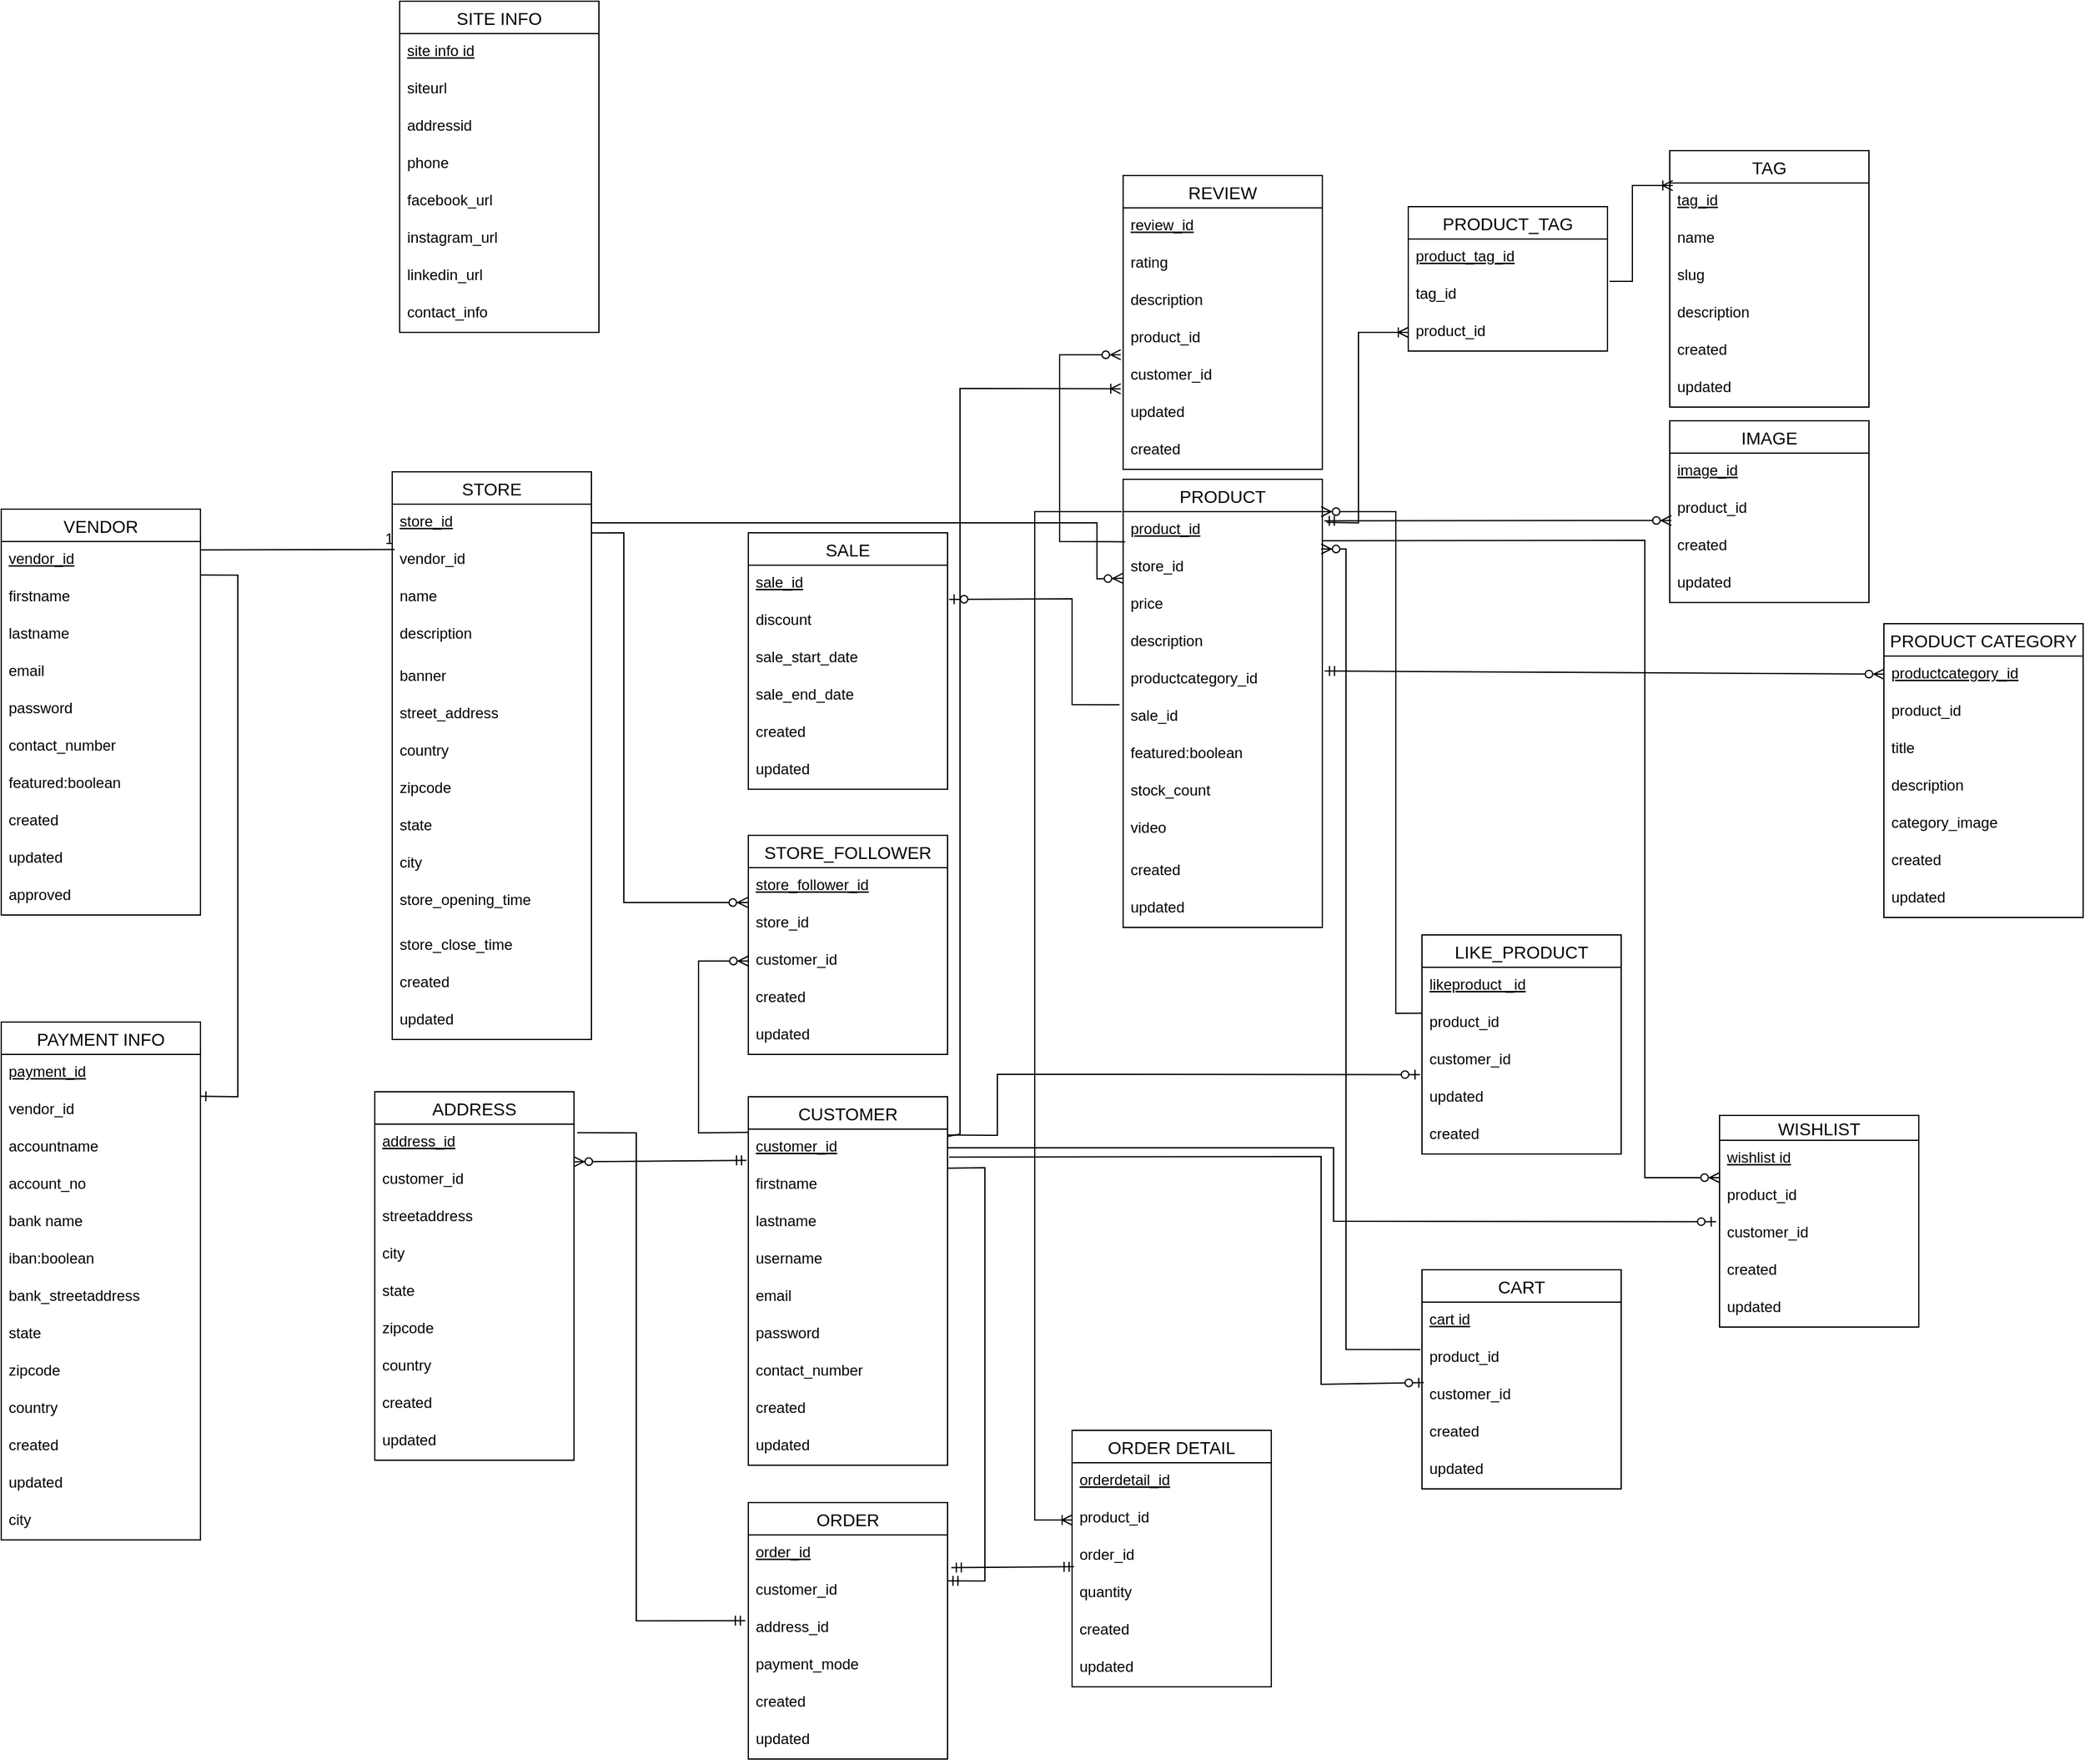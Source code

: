 <mxfile version="13.7.9" type="github">
  <diagram id="XjgdOJ3qnBWraXuSyFFR" name="Page-1">
    <mxGraphModel dx="1138" dy="3304" grid="1" gridSize="10" guides="1" tooltips="1" connect="1" arrows="1" fold="1" page="1" pageScale="1" pageWidth="827" pageHeight="1169" math="0" shadow="0">
      <root>
        <mxCell id="0" />
        <mxCell id="1" parent="0" />
        <mxCell id="YdMFW18HuKcV_9Qh_8Ng-23" value="STORE" style="swimlane;fontStyle=0;childLayout=stackLayout;horizontal=1;startSize=26;horizontalStack=0;resizeParent=1;resizeParentMax=0;resizeLast=0;collapsible=1;marginBottom=0;align=center;fontSize=14;" parent="1" vertex="1">
          <mxGeometry x="334" y="-922" width="160" height="456" as="geometry" />
        </mxCell>
        <mxCell id="YdMFW18HuKcV_9Qh_8Ng-24" value="store_id" style="text;strokeColor=none;fillColor=none;spacingLeft=4;spacingRight=4;overflow=hidden;rotatable=0;points=[[0,0.5],[1,0.5]];portConstraint=eastwest;fontSize=12;fontStyle=4" parent="YdMFW18HuKcV_9Qh_8Ng-23" vertex="1">
          <mxGeometry y="26" width="160" height="30" as="geometry" />
        </mxCell>
        <mxCell id="YdMFW18HuKcV_9Qh_8Ng-25" value="vendor_id" style="text;strokeColor=none;fillColor=none;spacingLeft=4;spacingRight=4;overflow=hidden;rotatable=0;points=[[0,0.5],[1,0.5]];portConstraint=eastwest;fontSize=12;fontStyle=0" parent="YdMFW18HuKcV_9Qh_8Ng-23" vertex="1">
          <mxGeometry y="56" width="160" height="30" as="geometry" />
        </mxCell>
        <mxCell id="YdMFW18HuKcV_9Qh_8Ng-26" value="name" style="text;strokeColor=none;fillColor=none;spacingLeft=4;spacingRight=4;overflow=hidden;rotatable=0;points=[[0,0.5],[1,0.5]];portConstraint=eastwest;fontSize=12;" parent="YdMFW18HuKcV_9Qh_8Ng-23" vertex="1">
          <mxGeometry y="86" width="160" height="30" as="geometry" />
        </mxCell>
        <mxCell id="YdMFW18HuKcV_9Qh_8Ng-27" value="description" style="text;strokeColor=none;fillColor=none;spacingLeft=4;spacingRight=4;overflow=hidden;rotatable=0;points=[[0,0.5],[1,0.5]];portConstraint=eastwest;fontSize=12;" parent="YdMFW18HuKcV_9Qh_8Ng-23" vertex="1">
          <mxGeometry y="116" width="160" height="34" as="geometry" />
        </mxCell>
        <mxCell id="YdMFW18HuKcV_9Qh_8Ng-29" value="banner" style="text;strokeColor=none;fillColor=none;spacingLeft=4;spacingRight=4;overflow=hidden;rotatable=0;points=[[0,0.5],[1,0.5]];portConstraint=eastwest;fontSize=12;" parent="YdMFW18HuKcV_9Qh_8Ng-23" vertex="1">
          <mxGeometry y="150" width="160" height="30" as="geometry" />
        </mxCell>
        <mxCell id="YdMFW18HuKcV_9Qh_8Ng-42" value="street_address" style="text;strokeColor=none;fillColor=none;spacingLeft=4;spacingRight=4;overflow=hidden;rotatable=0;points=[[0,0.5],[1,0.5]];portConstraint=eastwest;fontSize=12;" parent="YdMFW18HuKcV_9Qh_8Ng-23" vertex="1">
          <mxGeometry y="180" width="160" height="30" as="geometry" />
        </mxCell>
        <mxCell id="YdMFW18HuKcV_9Qh_8Ng-46" value="country" style="text;strokeColor=none;fillColor=none;spacingLeft=4;spacingRight=4;overflow=hidden;rotatable=0;points=[[0,0.5],[1,0.5]];portConstraint=eastwest;fontSize=12;" parent="YdMFW18HuKcV_9Qh_8Ng-23" vertex="1">
          <mxGeometry y="210" width="160" height="30" as="geometry" />
        </mxCell>
        <mxCell id="YdMFW18HuKcV_9Qh_8Ng-45" value="zipcode" style="text;strokeColor=none;fillColor=none;spacingLeft=4;spacingRight=4;overflow=hidden;rotatable=0;points=[[0,0.5],[1,0.5]];portConstraint=eastwest;fontSize=12;" parent="YdMFW18HuKcV_9Qh_8Ng-23" vertex="1">
          <mxGeometry y="240" width="160" height="30" as="geometry" />
        </mxCell>
        <mxCell id="YdMFW18HuKcV_9Qh_8Ng-44" value="state" style="text;strokeColor=none;fillColor=none;spacingLeft=4;spacingRight=4;overflow=hidden;rotatable=0;points=[[0,0.5],[1,0.5]];portConstraint=eastwest;fontSize=12;" parent="YdMFW18HuKcV_9Qh_8Ng-23" vertex="1">
          <mxGeometry y="270" width="160" height="30" as="geometry" />
        </mxCell>
        <mxCell id="YdMFW18HuKcV_9Qh_8Ng-43" value="city" style="text;strokeColor=none;fillColor=none;spacingLeft=4;spacingRight=4;overflow=hidden;rotatable=0;points=[[0,0.5],[1,0.5]];portConstraint=eastwest;fontSize=12;" parent="YdMFW18HuKcV_9Qh_8Ng-23" vertex="1">
          <mxGeometry y="300" width="160" height="30" as="geometry" />
        </mxCell>
        <mxCell id="YdMFW18HuKcV_9Qh_8Ng-91" value="store_opening_time" style="text;strokeColor=none;fillColor=none;spacingLeft=4;spacingRight=4;overflow=hidden;rotatable=0;points=[[0,0.5],[1,0.5]];portConstraint=eastwest;fontSize=12;" parent="YdMFW18HuKcV_9Qh_8Ng-23" vertex="1">
          <mxGeometry y="330" width="160" height="36" as="geometry" />
        </mxCell>
        <mxCell id="YdMFW18HuKcV_9Qh_8Ng-33" value="store_close_time" style="text;strokeColor=none;fillColor=none;spacingLeft=4;spacingRight=4;overflow=hidden;rotatable=0;points=[[0,0.5],[1,0.5]];portConstraint=eastwest;fontSize=12;" parent="YdMFW18HuKcV_9Qh_8Ng-23" vertex="1">
          <mxGeometry y="366" width="160" height="30" as="geometry" />
        </mxCell>
        <mxCell id="YdMFW18HuKcV_9Qh_8Ng-32" value="created" style="text;strokeColor=none;fillColor=none;spacingLeft=4;spacingRight=4;overflow=hidden;rotatable=0;points=[[0,0.5],[1,0.5]];portConstraint=eastwest;fontSize=12;" parent="YdMFW18HuKcV_9Qh_8Ng-23" vertex="1">
          <mxGeometry y="396" width="160" height="30" as="geometry" />
        </mxCell>
        <mxCell id="YdMFW18HuKcV_9Qh_8Ng-34" value="updated" style="text;strokeColor=none;fillColor=none;spacingLeft=4;spacingRight=4;overflow=hidden;rotatable=0;points=[[0,0.5],[1,0.5]];portConstraint=eastwest;fontSize=12;" parent="YdMFW18HuKcV_9Qh_8Ng-23" vertex="1">
          <mxGeometry y="426" width="160" height="30" as="geometry" />
        </mxCell>
        <mxCell id="YdMFW18HuKcV_9Qh_8Ng-35" value="" style="endArrow=none;html=1;rounded=0;entryX=0.012;entryY=0.211;entryDx=0;entryDy=0;entryPerimeter=0;exitX=1.002;exitY=0.226;exitDx=0;exitDy=0;exitPerimeter=0;" parent="1" source="YdMFW18HuKcV_9Qh_8Ng-11" target="YdMFW18HuKcV_9Qh_8Ng-25" edge="1">
          <mxGeometry relative="1" as="geometry">
            <mxPoint x="184" y="-858" as="sourcePoint" />
            <mxPoint x="334" y="-860" as="targetPoint" />
          </mxGeometry>
        </mxCell>
        <mxCell id="YdMFW18HuKcV_9Qh_8Ng-36" value="1" style="resizable=0;html=1;align=right;verticalAlign=bottom;" parent="YdMFW18HuKcV_9Qh_8Ng-35" connectable="0" vertex="1">
          <mxGeometry x="1" relative="1" as="geometry" />
        </mxCell>
        <mxCell id="YdMFW18HuKcV_9Qh_8Ng-3" value="SITE INFO" style="swimlane;fontStyle=0;childLayout=stackLayout;horizontal=1;startSize=26;horizontalStack=0;resizeParent=1;resizeParentMax=0;resizeLast=0;collapsible=1;marginBottom=0;align=center;fontSize=14;" parent="1" vertex="1">
          <mxGeometry x="340" y="-1300" width="160" height="266" as="geometry" />
        </mxCell>
        <mxCell id="YdMFW18HuKcV_9Qh_8Ng-4" value="site info id" style="text;strokeColor=none;fillColor=none;spacingLeft=4;spacingRight=4;overflow=hidden;rotatable=0;points=[[0,0.5],[1,0.5]];portConstraint=eastwest;fontSize=12;fontStyle=4" parent="YdMFW18HuKcV_9Qh_8Ng-3" vertex="1">
          <mxGeometry y="26" width="160" height="30" as="geometry" />
        </mxCell>
        <mxCell id="YdMFW18HuKcV_9Qh_8Ng-5" value="siteurl" style="text;strokeColor=none;fillColor=none;spacingLeft=4;spacingRight=4;overflow=hidden;rotatable=0;points=[[0,0.5],[1,0.5]];portConstraint=eastwest;fontSize=12;" parent="YdMFW18HuKcV_9Qh_8Ng-3" vertex="1">
          <mxGeometry y="56" width="160" height="30" as="geometry" />
        </mxCell>
        <mxCell id="YdMFW18HuKcV_9Qh_8Ng-6" value="addressid" style="text;strokeColor=none;fillColor=none;spacingLeft=4;spacingRight=4;overflow=hidden;rotatable=0;points=[[0,0.5],[1,0.5]];portConstraint=eastwest;fontSize=12;" parent="YdMFW18HuKcV_9Qh_8Ng-3" vertex="1">
          <mxGeometry y="86" width="160" height="30" as="geometry" />
        </mxCell>
        <mxCell id="YdMFW18HuKcV_9Qh_8Ng-7" value="phone" style="text;strokeColor=none;fillColor=none;spacingLeft=4;spacingRight=4;overflow=hidden;rotatable=0;points=[[0,0.5],[1,0.5]];portConstraint=eastwest;fontSize=12;" parent="YdMFW18HuKcV_9Qh_8Ng-3" vertex="1">
          <mxGeometry y="116" width="160" height="30" as="geometry" />
        </mxCell>
        <mxCell id="YdMFW18HuKcV_9Qh_8Ng-8" value="facebook_url" style="text;strokeColor=none;fillColor=none;spacingLeft=4;spacingRight=4;overflow=hidden;rotatable=0;points=[[0,0.5],[1,0.5]];portConstraint=eastwest;fontSize=12;" parent="YdMFW18HuKcV_9Qh_8Ng-3" vertex="1">
          <mxGeometry y="146" width="160" height="30" as="geometry" />
        </mxCell>
        <mxCell id="YdMFW18HuKcV_9Qh_8Ng-207" value="instagram_url" style="text;strokeColor=none;fillColor=none;spacingLeft=4;spacingRight=4;overflow=hidden;rotatable=0;points=[[0,0.5],[1,0.5]];portConstraint=eastwest;fontSize=12;" parent="YdMFW18HuKcV_9Qh_8Ng-3" vertex="1">
          <mxGeometry y="176" width="160" height="30" as="geometry" />
        </mxCell>
        <mxCell id="YdMFW18HuKcV_9Qh_8Ng-208" value="linkedin_url" style="text;strokeColor=none;fillColor=none;spacingLeft=4;spacingRight=4;overflow=hidden;rotatable=0;points=[[0,0.5],[1,0.5]];portConstraint=eastwest;fontSize=12;" parent="YdMFW18HuKcV_9Qh_8Ng-3" vertex="1">
          <mxGeometry y="206" width="160" height="30" as="geometry" />
        </mxCell>
        <mxCell id="YdMFW18HuKcV_9Qh_8Ng-9" value="contact_info" style="text;strokeColor=none;fillColor=none;spacingLeft=4;spacingRight=4;overflow=hidden;rotatable=0;points=[[0,0.5],[1,0.5]];portConstraint=eastwest;fontSize=12;" parent="YdMFW18HuKcV_9Qh_8Ng-3" vertex="1">
          <mxGeometry y="236" width="160" height="30" as="geometry" />
        </mxCell>
        <mxCell id="YdMFW18HuKcV_9Qh_8Ng-53" value="" style="fontSize=12;html=1;endArrow=ERzeroToMany;endFill=1;exitX=1.001;exitY=0.77;exitDx=0;exitDy=0;exitPerimeter=0;entryX=-0.003;entryY=0.933;entryDx=0;entryDy=0;entryPerimeter=0;rounded=0;" parent="1" source="YdMFW18HuKcV_9Qh_8Ng-24" target="YdMFW18HuKcV_9Qh_8Ng-48" edge="1">
          <mxGeometry width="100" height="100" relative="1" as="geometry">
            <mxPoint x="550" y="-881" as="sourcePoint" />
            <mxPoint x="610" y="-1000" as="targetPoint" />
            <Array as="points">
              <mxPoint x="520" y="-873" />
              <mxPoint x="520" y="-576" />
            </Array>
          </mxGeometry>
        </mxCell>
        <mxCell id="YdMFW18HuKcV_9Qh_8Ng-58" value="PAYMENT INFO" style="swimlane;fontStyle=0;childLayout=stackLayout;horizontal=1;startSize=26;horizontalStack=0;resizeParent=1;resizeParentMax=0;resizeLast=0;collapsible=1;marginBottom=0;align=center;fontSize=14;" parent="1" vertex="1">
          <mxGeometry x="20" y="-480" width="160" height="416" as="geometry" />
        </mxCell>
        <mxCell id="YdMFW18HuKcV_9Qh_8Ng-59" value="payment_id&#xa;" style="text;strokeColor=none;fillColor=none;spacingLeft=4;spacingRight=4;overflow=hidden;rotatable=0;points=[[0,0.5],[1,0.5]];portConstraint=eastwest;fontSize=12;fontStyle=4" parent="YdMFW18HuKcV_9Qh_8Ng-58" vertex="1">
          <mxGeometry y="26" width="160" height="30" as="geometry" />
        </mxCell>
        <mxCell id="YdMFW18HuKcV_9Qh_8Ng-143" value="vendor_id" style="text;strokeColor=none;fillColor=none;spacingLeft=4;spacingRight=4;overflow=hidden;rotatable=0;points=[[0,0.5],[1,0.5]];portConstraint=eastwest;fontSize=12;fontStyle=0" parent="YdMFW18HuKcV_9Qh_8Ng-58" vertex="1">
          <mxGeometry y="56" width="160" height="30" as="geometry" />
        </mxCell>
        <mxCell id="YdMFW18HuKcV_9Qh_8Ng-66" value="accountname" style="text;strokeColor=none;fillColor=none;spacingLeft=4;spacingRight=4;overflow=hidden;rotatable=0;points=[[0,0.5],[1,0.5]];portConstraint=eastwest;fontSize=12;" parent="YdMFW18HuKcV_9Qh_8Ng-58" vertex="1">
          <mxGeometry y="86" width="160" height="30" as="geometry" />
        </mxCell>
        <mxCell id="YdMFW18HuKcV_9Qh_8Ng-60" value="account_no" style="text;strokeColor=none;fillColor=none;spacingLeft=4;spacingRight=4;overflow=hidden;rotatable=0;points=[[0,0.5],[1,0.5]];portConstraint=eastwest;fontSize=12;" parent="YdMFW18HuKcV_9Qh_8Ng-58" vertex="1">
          <mxGeometry y="116" width="160" height="30" as="geometry" />
        </mxCell>
        <mxCell id="YdMFW18HuKcV_9Qh_8Ng-61" value="bank name" style="text;strokeColor=none;fillColor=none;spacingLeft=4;spacingRight=4;overflow=hidden;rotatable=0;points=[[0,0.5],[1,0.5]];portConstraint=eastwest;fontSize=12;" parent="YdMFW18HuKcV_9Qh_8Ng-58" vertex="1">
          <mxGeometry y="146" width="160" height="30" as="geometry" />
        </mxCell>
        <mxCell id="YdMFW18HuKcV_9Qh_8Ng-63" value="iban:boolean" style="text;strokeColor=none;fillColor=none;spacingLeft=4;spacingRight=4;overflow=hidden;rotatable=0;points=[[0,0.5],[1,0.5]];portConstraint=eastwest;fontSize=12;" parent="YdMFW18HuKcV_9Qh_8Ng-58" vertex="1">
          <mxGeometry y="176" width="160" height="30" as="geometry" />
        </mxCell>
        <mxCell id="YdMFW18HuKcV_9Qh_8Ng-67" value="bank_streetaddress" style="text;strokeColor=none;fillColor=none;spacingLeft=4;spacingRight=4;overflow=hidden;rotatable=0;points=[[0,0.5],[1,0.5]];portConstraint=eastwest;fontSize=12;" parent="YdMFW18HuKcV_9Qh_8Ng-58" vertex="1">
          <mxGeometry y="206" width="160" height="30" as="geometry" />
        </mxCell>
        <mxCell id="YdMFW18HuKcV_9Qh_8Ng-70" value="state" style="text;strokeColor=none;fillColor=none;spacingLeft=4;spacingRight=4;overflow=hidden;rotatable=0;points=[[0,0.5],[1,0.5]];portConstraint=eastwest;fontSize=12;" parent="YdMFW18HuKcV_9Qh_8Ng-58" vertex="1">
          <mxGeometry y="236" width="160" height="30" as="geometry" />
        </mxCell>
        <mxCell id="YdMFW18HuKcV_9Qh_8Ng-69" value="zipcode" style="text;strokeColor=none;fillColor=none;spacingLeft=4;spacingRight=4;overflow=hidden;rotatable=0;points=[[0,0.5],[1,0.5]];portConstraint=eastwest;fontSize=12;" parent="YdMFW18HuKcV_9Qh_8Ng-58" vertex="1">
          <mxGeometry y="266" width="160" height="30" as="geometry" />
        </mxCell>
        <mxCell id="YdMFW18HuKcV_9Qh_8Ng-68" value="country" style="text;strokeColor=none;fillColor=none;spacingLeft=4;spacingRight=4;overflow=hidden;rotatable=0;points=[[0,0.5],[1,0.5]];portConstraint=eastwest;fontSize=12;" parent="YdMFW18HuKcV_9Qh_8Ng-58" vertex="1">
          <mxGeometry y="296" width="160" height="30" as="geometry" />
        </mxCell>
        <mxCell id="YdMFW18HuKcV_9Qh_8Ng-64" value="created" style="text;strokeColor=none;fillColor=none;spacingLeft=4;spacingRight=4;overflow=hidden;rotatable=0;points=[[0,0.5],[1,0.5]];portConstraint=eastwest;fontSize=12;" parent="YdMFW18HuKcV_9Qh_8Ng-58" vertex="1">
          <mxGeometry y="326" width="160" height="30" as="geometry" />
        </mxCell>
        <mxCell id="YdMFW18HuKcV_9Qh_8Ng-65" value="updated" style="text;strokeColor=none;fillColor=none;spacingLeft=4;spacingRight=4;overflow=hidden;rotatable=0;points=[[0,0.5],[1,0.5]];portConstraint=eastwest;fontSize=12;" parent="YdMFW18HuKcV_9Qh_8Ng-58" vertex="1">
          <mxGeometry y="356" width="160" height="30" as="geometry" />
        </mxCell>
        <mxCell id="YdMFW18HuKcV_9Qh_8Ng-71" value="city" style="text;strokeColor=none;fillColor=none;spacingLeft=4;spacingRight=4;overflow=hidden;rotatable=0;points=[[0,0.5],[1,0.5]];portConstraint=eastwest;fontSize=12;" parent="YdMFW18HuKcV_9Qh_8Ng-58" vertex="1">
          <mxGeometry y="386" width="160" height="30" as="geometry" />
        </mxCell>
        <mxCell id="YdMFW18HuKcV_9Qh_8Ng-72" value="" style="fontSize=12;html=1;endArrow=ERone;endFill=1;exitX=1.002;exitY=0.896;exitDx=0;exitDy=0;entryX=1.002;entryY=0.119;entryDx=0;entryDy=0;strokeWidth=1;rounded=0;entryPerimeter=0;exitPerimeter=0;" parent="1" source="YdMFW18HuKcV_9Qh_8Ng-11" target="YdMFW18HuKcV_9Qh_8Ng-143" edge="1">
          <mxGeometry width="100" height="100" relative="1" as="geometry">
            <mxPoint x="250" y="-340" as="sourcePoint" />
            <mxPoint x="210" y="-440" as="targetPoint" />
            <Array as="points">
              <mxPoint x="210" y="-839" />
              <mxPoint x="210" y="-420" />
            </Array>
          </mxGeometry>
        </mxCell>
        <mxCell id="YdMFW18HuKcV_9Qh_8Ng-90" value="" style="fontSize=12;html=1;endArrow=ERzeroToMany;endFill=1;strokeWidth=1;entryX=0;entryY=0.5;entryDx=0;entryDy=0;exitX=-0.003;exitY=0.089;exitDx=0;exitDy=0;exitPerimeter=0;rounded=0;" parent="1" source="YdMFW18HuKcV_9Qh_8Ng-78" target="YdMFW18HuKcV_9Qh_8Ng-52" edge="1">
          <mxGeometry width="100" height="100" relative="1" as="geometry">
            <mxPoint x="560" y="-640" as="sourcePoint" />
            <mxPoint x="660" y="-760" as="targetPoint" />
            <Array as="points">
              <mxPoint x="580" y="-391" />
              <mxPoint x="580" y="-529" />
            </Array>
          </mxGeometry>
        </mxCell>
        <mxCell id="YdMFW18HuKcV_9Qh_8Ng-77" value="CUSTOMER" style="swimlane;fontStyle=0;childLayout=stackLayout;horizontal=1;startSize=26;horizontalStack=0;resizeParent=1;resizeParentMax=0;resizeLast=0;collapsible=1;marginBottom=0;align=center;fontSize=14;" parent="1" vertex="1">
          <mxGeometry x="620" y="-420" width="160" height="296" as="geometry" />
        </mxCell>
        <mxCell id="YdMFW18HuKcV_9Qh_8Ng-78" value="customer_id" style="text;strokeColor=none;fillColor=none;spacingLeft=4;spacingRight=4;overflow=hidden;rotatable=0;points=[[0,0.5],[1,0.5]];portConstraint=eastwest;fontSize=12;fontStyle=4" parent="YdMFW18HuKcV_9Qh_8Ng-77" vertex="1">
          <mxGeometry y="26" width="160" height="30" as="geometry" />
        </mxCell>
        <mxCell id="YdMFW18HuKcV_9Qh_8Ng-79" value="firstname" style="text;strokeColor=none;fillColor=none;spacingLeft=4;spacingRight=4;overflow=hidden;rotatable=0;points=[[0,0.5],[1,0.5]];portConstraint=eastwest;fontSize=12;" parent="YdMFW18HuKcV_9Qh_8Ng-77" vertex="1">
          <mxGeometry y="56" width="160" height="30" as="geometry" />
        </mxCell>
        <mxCell id="YdMFW18HuKcV_9Qh_8Ng-80" value="lastname" style="text;strokeColor=none;fillColor=none;spacingLeft=4;spacingRight=4;overflow=hidden;rotatable=0;points=[[0,0.5],[1,0.5]];portConstraint=eastwest;fontSize=12;" parent="YdMFW18HuKcV_9Qh_8Ng-77" vertex="1">
          <mxGeometry y="86" width="160" height="30" as="geometry" />
        </mxCell>
        <mxCell id="YdMFW18HuKcV_9Qh_8Ng-81" value="username" style="text;strokeColor=none;fillColor=none;spacingLeft=4;spacingRight=4;overflow=hidden;rotatable=0;points=[[0,0.5],[1,0.5]];portConstraint=eastwest;fontSize=12;" parent="YdMFW18HuKcV_9Qh_8Ng-77" vertex="1">
          <mxGeometry y="116" width="160" height="30" as="geometry" />
        </mxCell>
        <mxCell id="YdMFW18HuKcV_9Qh_8Ng-82" value="email" style="text;strokeColor=none;fillColor=none;spacingLeft=4;spacingRight=4;overflow=hidden;rotatable=0;points=[[0,0.5],[1,0.5]];portConstraint=eastwest;fontSize=12;" parent="YdMFW18HuKcV_9Qh_8Ng-77" vertex="1">
          <mxGeometry y="146" width="160" height="30" as="geometry" />
        </mxCell>
        <mxCell id="YdMFW18HuKcV_9Qh_8Ng-83" value="password" style="text;strokeColor=none;fillColor=none;spacingLeft=4;spacingRight=4;overflow=hidden;rotatable=0;points=[[0,0.5],[1,0.5]];portConstraint=eastwest;fontSize=12;" parent="YdMFW18HuKcV_9Qh_8Ng-77" vertex="1">
          <mxGeometry y="176" width="160" height="30" as="geometry" />
        </mxCell>
        <mxCell id="YdMFW18HuKcV_9Qh_8Ng-84" value="contact_number" style="text;strokeColor=none;fillColor=none;spacingLeft=4;spacingRight=4;overflow=hidden;rotatable=0;points=[[0,0.5],[1,0.5]];portConstraint=eastwest;fontSize=12;" parent="YdMFW18HuKcV_9Qh_8Ng-77" vertex="1">
          <mxGeometry y="206" width="160" height="30" as="geometry" />
        </mxCell>
        <mxCell id="YdMFW18HuKcV_9Qh_8Ng-88" value="created" style="text;strokeColor=none;fillColor=none;spacingLeft=4;spacingRight=4;overflow=hidden;rotatable=0;points=[[0,0.5],[1,0.5]];portConstraint=eastwest;fontSize=12;" parent="YdMFW18HuKcV_9Qh_8Ng-77" vertex="1">
          <mxGeometry y="236" width="160" height="30" as="geometry" />
        </mxCell>
        <mxCell id="YdMFW18HuKcV_9Qh_8Ng-89" value="updated" style="text;strokeColor=none;fillColor=none;spacingLeft=4;spacingRight=4;overflow=hidden;rotatable=0;points=[[0,0.5],[1,0.5]];portConstraint=eastwest;fontSize=12;" parent="YdMFW18HuKcV_9Qh_8Ng-77" vertex="1">
          <mxGeometry y="266" width="160" height="30" as="geometry" />
        </mxCell>
        <mxCell id="YdMFW18HuKcV_9Qh_8Ng-47" value="STORE_FOLLOWER" style="swimlane;fontStyle=0;childLayout=stackLayout;horizontal=1;startSize=26;horizontalStack=0;resizeParent=1;resizeParentMax=0;resizeLast=0;collapsible=1;marginBottom=0;align=center;fontSize=14;" parent="1" vertex="1">
          <mxGeometry x="620" y="-630" width="160" height="176" as="geometry" />
        </mxCell>
        <mxCell id="YdMFW18HuKcV_9Qh_8Ng-48" value="store_follower_id" style="text;strokeColor=none;fillColor=none;spacingLeft=4;spacingRight=4;overflow=hidden;rotatable=0;points=[[0,0.5],[1,0.5]];portConstraint=eastwest;fontSize=12;fontStyle=4" parent="YdMFW18HuKcV_9Qh_8Ng-47" vertex="1">
          <mxGeometry y="26" width="160" height="30" as="geometry" />
        </mxCell>
        <mxCell id="YdMFW18HuKcV_9Qh_8Ng-49" value="store_id" style="text;strokeColor=none;fillColor=none;spacingLeft=4;spacingRight=4;overflow=hidden;rotatable=0;points=[[0,0.5],[1,0.5]];portConstraint=eastwest;fontSize=12;" parent="YdMFW18HuKcV_9Qh_8Ng-47" vertex="1">
          <mxGeometry y="56" width="160" height="30" as="geometry" />
        </mxCell>
        <mxCell id="YdMFW18HuKcV_9Qh_8Ng-52" value="customer_id" style="text;strokeColor=none;fillColor=none;spacingLeft=4;spacingRight=4;overflow=hidden;rotatable=0;points=[[0,0.5],[1,0.5]];portConstraint=eastwest;fontSize=12;" parent="YdMFW18HuKcV_9Qh_8Ng-47" vertex="1">
          <mxGeometry y="86" width="160" height="30" as="geometry" />
        </mxCell>
        <mxCell id="YdMFW18HuKcV_9Qh_8Ng-50" value="created" style="text;strokeColor=none;fillColor=none;spacingLeft=4;spacingRight=4;overflow=hidden;rotatable=0;points=[[0,0.5],[1,0.5]];portConstraint=eastwest;fontSize=12;" parent="YdMFW18HuKcV_9Qh_8Ng-47" vertex="1">
          <mxGeometry y="116" width="160" height="30" as="geometry" />
        </mxCell>
        <mxCell id="YdMFW18HuKcV_9Qh_8Ng-51" value="updated" style="text;strokeColor=none;fillColor=none;spacingLeft=4;spacingRight=4;overflow=hidden;rotatable=0;points=[[0,0.5],[1,0.5]];portConstraint=eastwest;fontSize=12;" parent="YdMFW18HuKcV_9Qh_8Ng-47" vertex="1">
          <mxGeometry y="146" width="160" height="30" as="geometry" />
        </mxCell>
        <mxCell id="YdMFW18HuKcV_9Qh_8Ng-105" value="" style="fontSize=12;html=1;endArrow=ERzeroToMany;endFill=1;strokeWidth=1;rounded=0;exitX=1;exitY=0.5;exitDx=0;exitDy=0;entryX=-0.001;entryY=0.785;entryDx=0;entryDy=0;entryPerimeter=0;" parent="1" source="YdMFW18HuKcV_9Qh_8Ng-24" target="YdMFW18HuKcV_9Qh_8Ng-94" edge="1">
          <mxGeometry width="100" height="100" relative="1" as="geometry">
            <mxPoint x="630" y="-770" as="sourcePoint" />
            <mxPoint x="730" y="-870" as="targetPoint" />
            <Array as="points">
              <mxPoint x="900" y="-881" />
              <mxPoint x="900" y="-836" />
            </Array>
          </mxGeometry>
        </mxCell>
        <mxCell id="YdMFW18HuKcV_9Qh_8Ng-121" value="" style="fontSize=12;html=1;endArrow=ERzeroToMany;startArrow=ERmandOne;strokeColor=#000000;strokeWidth=1;rounded=0;exitX=1.011;exitY=0.267;exitDx=0;exitDy=0;exitPerimeter=0;" parent="1" source="YdMFW18HuKcV_9Qh_8Ng-104" target="YdMFW18HuKcV_9Qh_8Ng-114" edge="1">
          <mxGeometry width="100" height="100" relative="1" as="geometry">
            <mxPoint x="1020" y="-670" as="sourcePoint" />
            <mxPoint x="1120" y="-770" as="targetPoint" />
          </mxGeometry>
        </mxCell>
        <mxCell id="YdMFW18HuKcV_9Qh_8Ng-122" value="" style="fontSize=12;html=1;endArrow=ERzeroToMany;startArrow=ERmandOne;strokeColor=#000000;strokeWidth=1;rounded=0;exitX=1.01;exitY=0.244;exitDx=0;exitDy=0;exitPerimeter=0;entryX=0.008;entryY=0.804;entryDx=0;entryDy=0;entryPerimeter=0;" parent="1" source="YdMFW18HuKcV_9Qh_8Ng-93" target="YdMFW18HuKcV_9Qh_8Ng-108" edge="1">
          <mxGeometry width="100" height="100" relative="1" as="geometry">
            <mxPoint x="1020" y="-889" as="sourcePoint" />
            <mxPoint x="1110" y="-889.01" as="targetPoint" />
            <Array as="points" />
          </mxGeometry>
        </mxCell>
        <mxCell id="YdMFW18HuKcV_9Qh_8Ng-133" value="" style="fontSize=12;html=1;endArrow=ERzeroToMany;startArrow=ERmandOne;strokeColor=#000000;strokeWidth=1;rounded=0;entryX=0.999;entryY=0.007;entryDx=0;entryDy=0;entryPerimeter=0;exitX=-0.009;exitY=0.837;exitDx=0;exitDy=0;exitPerimeter=0;" parent="1" source="YdMFW18HuKcV_9Qh_8Ng-78" target="YdMFW18HuKcV_9Qh_8Ng-125" edge="1">
          <mxGeometry width="100" height="100" relative="1" as="geometry">
            <mxPoint x="510" y="-180" as="sourcePoint" />
            <mxPoint x="610" y="-280" as="targetPoint" />
          </mxGeometry>
        </mxCell>
        <mxCell id="YdMFW18HuKcV_9Qh_8Ng-123" value="ADDRESS" style="swimlane;fontStyle=0;childLayout=stackLayout;horizontal=1;startSize=26;horizontalStack=0;resizeParent=1;resizeParentMax=0;resizeLast=0;collapsible=1;marginBottom=0;align=center;fontSize=14;" parent="1" vertex="1">
          <mxGeometry x="320" y="-424" width="160" height="296" as="geometry" />
        </mxCell>
        <mxCell id="YdMFW18HuKcV_9Qh_8Ng-124" value="address_id" style="text;strokeColor=none;fillColor=none;spacingLeft=4;spacingRight=4;overflow=hidden;rotatable=0;points=[[0,0.5],[1,0.5]];portConstraint=eastwest;fontSize=12;fontStyle=4" parent="YdMFW18HuKcV_9Qh_8Ng-123" vertex="1">
          <mxGeometry y="26" width="160" height="30" as="geometry" />
        </mxCell>
        <mxCell id="YdMFW18HuKcV_9Qh_8Ng-125" value="customer_id" style="text;strokeColor=none;fillColor=none;spacingLeft=4;spacingRight=4;overflow=hidden;rotatable=0;points=[[0,0.5],[1,0.5]];portConstraint=eastwest;fontSize=12;" parent="YdMFW18HuKcV_9Qh_8Ng-123" vertex="1">
          <mxGeometry y="56" width="160" height="30" as="geometry" />
        </mxCell>
        <mxCell id="YdMFW18HuKcV_9Qh_8Ng-126" value="streetaddress" style="text;strokeColor=none;fillColor=none;spacingLeft=4;spacingRight=4;overflow=hidden;rotatable=0;points=[[0,0.5],[1,0.5]];portConstraint=eastwest;fontSize=12;" parent="YdMFW18HuKcV_9Qh_8Ng-123" vertex="1">
          <mxGeometry y="86" width="160" height="30" as="geometry" />
        </mxCell>
        <mxCell id="YdMFW18HuKcV_9Qh_8Ng-127" value="city" style="text;strokeColor=none;fillColor=none;spacingLeft=4;spacingRight=4;overflow=hidden;rotatable=0;points=[[0,0.5],[1,0.5]];portConstraint=eastwest;fontSize=12;" parent="YdMFW18HuKcV_9Qh_8Ng-123" vertex="1">
          <mxGeometry y="116" width="160" height="30" as="geometry" />
        </mxCell>
        <mxCell id="YdMFW18HuKcV_9Qh_8Ng-128" value="state" style="text;strokeColor=none;fillColor=none;spacingLeft=4;spacingRight=4;overflow=hidden;rotatable=0;points=[[0,0.5],[1,0.5]];portConstraint=eastwest;fontSize=12;" parent="YdMFW18HuKcV_9Qh_8Ng-123" vertex="1">
          <mxGeometry y="146" width="160" height="30" as="geometry" />
        </mxCell>
        <mxCell id="YdMFW18HuKcV_9Qh_8Ng-129" value="zipcode" style="text;strokeColor=none;fillColor=none;spacingLeft=4;spacingRight=4;overflow=hidden;rotatable=0;points=[[0,0.5],[1,0.5]];portConstraint=eastwest;fontSize=12;" parent="YdMFW18HuKcV_9Qh_8Ng-123" vertex="1">
          <mxGeometry y="176" width="160" height="30" as="geometry" />
        </mxCell>
        <mxCell id="YdMFW18HuKcV_9Qh_8Ng-130" value="country" style="text;strokeColor=none;fillColor=none;spacingLeft=4;spacingRight=4;overflow=hidden;rotatable=0;points=[[0,0.5],[1,0.5]];portConstraint=eastwest;fontSize=12;" parent="YdMFW18HuKcV_9Qh_8Ng-123" vertex="1">
          <mxGeometry y="206" width="160" height="30" as="geometry" />
        </mxCell>
        <mxCell id="YdMFW18HuKcV_9Qh_8Ng-131" value="created" style="text;strokeColor=none;fillColor=none;spacingLeft=4;spacingRight=4;overflow=hidden;rotatable=0;points=[[0,0.5],[1,0.5]];portConstraint=eastwest;fontSize=12;" parent="YdMFW18HuKcV_9Qh_8Ng-123" vertex="1">
          <mxGeometry y="236" width="160" height="30" as="geometry" />
        </mxCell>
        <mxCell id="YdMFW18HuKcV_9Qh_8Ng-132" value="updated" style="text;strokeColor=none;fillColor=none;spacingLeft=4;spacingRight=4;overflow=hidden;rotatable=0;points=[[0,0.5],[1,0.5]];portConstraint=eastwest;fontSize=12;" parent="YdMFW18HuKcV_9Qh_8Ng-123" vertex="1">
          <mxGeometry y="266" width="160" height="30" as="geometry" />
        </mxCell>
        <mxCell id="YdMFW18HuKcV_9Qh_8Ng-92" value="PRODUCT" style="swimlane;fontStyle=0;childLayout=stackLayout;horizontal=1;startSize=26;horizontalStack=0;resizeParent=1;resizeParentMax=0;resizeLast=0;collapsible=1;marginBottom=0;align=center;fontSize=14;" parent="1" vertex="1">
          <mxGeometry x="921" y="-916" width="160" height="360" as="geometry" />
        </mxCell>
        <mxCell id="YdMFW18HuKcV_9Qh_8Ng-93" value="product_id" style="text;strokeColor=none;fillColor=none;spacingLeft=4;spacingRight=4;overflow=hidden;rotatable=0;points=[[0,0.5],[1,0.5]];portConstraint=eastwest;fontSize=12;fontStyle=4" parent="YdMFW18HuKcV_9Qh_8Ng-92" vertex="1">
          <mxGeometry y="26" width="160" height="30" as="geometry" />
        </mxCell>
        <mxCell id="YdMFW18HuKcV_9Qh_8Ng-94" value="store_id" style="text;strokeColor=none;fillColor=none;spacingLeft=4;spacingRight=4;overflow=hidden;rotatable=0;points=[[0,0.5],[1,0.5]];portConstraint=eastwest;fontSize=12;" parent="YdMFW18HuKcV_9Qh_8Ng-92" vertex="1">
          <mxGeometry y="56" width="160" height="30" as="geometry" />
        </mxCell>
        <mxCell id="YdMFW18HuKcV_9Qh_8Ng-95" value="price" style="text;strokeColor=none;fillColor=none;spacingLeft=4;spacingRight=4;overflow=hidden;rotatable=0;points=[[0,0.5],[1,0.5]];portConstraint=eastwest;fontSize=12;" parent="YdMFW18HuKcV_9Qh_8Ng-92" vertex="1">
          <mxGeometry y="86" width="160" height="30" as="geometry" />
        </mxCell>
        <mxCell id="YdMFW18HuKcV_9Qh_8Ng-96" value="description" style="text;strokeColor=none;fillColor=none;spacingLeft=4;spacingRight=4;overflow=hidden;rotatable=0;points=[[0,0.5],[1,0.5]];portConstraint=eastwest;fontSize=12;" parent="YdMFW18HuKcV_9Qh_8Ng-92" vertex="1">
          <mxGeometry y="116" width="160" height="30" as="geometry" />
        </mxCell>
        <mxCell id="YdMFW18HuKcV_9Qh_8Ng-104" value="productcategory_id" style="text;strokeColor=none;fillColor=none;spacingLeft=4;spacingRight=4;overflow=hidden;rotatable=0;points=[[0,0.5],[1,0.5]];portConstraint=eastwest;fontSize=12;" parent="YdMFW18HuKcV_9Qh_8Ng-92" vertex="1">
          <mxGeometry y="146" width="160" height="30" as="geometry" />
        </mxCell>
        <mxCell id="YdMFW18HuKcV_9Qh_8Ng-100" value="sale_id" style="text;strokeColor=none;fillColor=none;spacingLeft=4;spacingRight=4;overflow=hidden;rotatable=0;points=[[0,0.5],[1,0.5]];portConstraint=eastwest;fontSize=12;" parent="YdMFW18HuKcV_9Qh_8Ng-92" vertex="1">
          <mxGeometry y="176" width="160" height="30" as="geometry" />
        </mxCell>
        <mxCell id="DZHXxEHf12C7qCPbh6NI-22" value="featured:boolean" style="text;strokeColor=none;fillColor=none;spacingLeft=4;spacingRight=4;overflow=hidden;rotatable=0;points=[[0,0.5],[1,0.5]];portConstraint=eastwest;fontSize=12;" vertex="1" parent="YdMFW18HuKcV_9Qh_8Ng-92">
          <mxGeometry y="206" width="160" height="30" as="geometry" />
        </mxCell>
        <mxCell id="YdMFW18HuKcV_9Qh_8Ng-99" value="stock_count" style="text;strokeColor=none;fillColor=none;spacingLeft=4;spacingRight=4;overflow=hidden;rotatable=0;points=[[0,0.5],[1,0.5]];portConstraint=eastwest;fontSize=12;" parent="YdMFW18HuKcV_9Qh_8Ng-92" vertex="1">
          <mxGeometry y="236" width="160" height="30" as="geometry" />
        </mxCell>
        <mxCell id="YdMFW18HuKcV_9Qh_8Ng-101" value="video" style="text;strokeColor=none;fillColor=none;spacingLeft=4;spacingRight=4;overflow=hidden;rotatable=0;points=[[0,0.5],[1,0.5]];portConstraint=eastwest;fontSize=12;" parent="YdMFW18HuKcV_9Qh_8Ng-92" vertex="1">
          <mxGeometry y="266" width="160" height="34" as="geometry" />
        </mxCell>
        <mxCell id="YdMFW18HuKcV_9Qh_8Ng-102" value="created" style="text;strokeColor=none;fillColor=none;spacingLeft=4;spacingRight=4;overflow=hidden;rotatable=0;points=[[0,0.5],[1,0.5]];portConstraint=eastwest;fontSize=12;" parent="YdMFW18HuKcV_9Qh_8Ng-92" vertex="1">
          <mxGeometry y="300" width="160" height="30" as="geometry" />
        </mxCell>
        <mxCell id="YdMFW18HuKcV_9Qh_8Ng-103" value="updated" style="text;strokeColor=none;fillColor=none;spacingLeft=4;spacingRight=4;overflow=hidden;rotatable=0;points=[[0,0.5],[1,0.5]];portConstraint=eastwest;fontSize=12;" parent="YdMFW18HuKcV_9Qh_8Ng-92" vertex="1">
          <mxGeometry y="330" width="160" height="30" as="geometry" />
        </mxCell>
        <mxCell id="YdMFW18HuKcV_9Qh_8Ng-134" value="ORDER" style="swimlane;fontStyle=0;childLayout=stackLayout;horizontal=1;startSize=26;horizontalStack=0;resizeParent=1;resizeParentMax=0;resizeLast=0;collapsible=1;marginBottom=0;align=center;fontSize=14;" parent="1" vertex="1">
          <mxGeometry x="620" y="-94" width="160" height="206" as="geometry" />
        </mxCell>
        <mxCell id="YdMFW18HuKcV_9Qh_8Ng-135" value="order_id" style="text;strokeColor=none;fillColor=none;spacingLeft=4;spacingRight=4;overflow=hidden;rotatable=0;points=[[0,0.5],[1,0.5]];portConstraint=eastwest;fontSize=12;fontStyle=4" parent="YdMFW18HuKcV_9Qh_8Ng-134" vertex="1">
          <mxGeometry y="26" width="160" height="30" as="geometry" />
        </mxCell>
        <mxCell id="YdMFW18HuKcV_9Qh_8Ng-136" value="customer_id" style="text;strokeColor=none;fillColor=none;spacingLeft=4;spacingRight=4;overflow=hidden;rotatable=0;points=[[0,0.5],[1,0.5]];portConstraint=eastwest;fontSize=12;" parent="YdMFW18HuKcV_9Qh_8Ng-134" vertex="1">
          <mxGeometry y="56" width="160" height="30" as="geometry" />
        </mxCell>
        <mxCell id="YdMFW18HuKcV_9Qh_8Ng-137" value="address_id" style="text;strokeColor=none;fillColor=none;spacingLeft=4;spacingRight=4;overflow=hidden;rotatable=0;points=[[0,0.5],[1,0.5]];portConstraint=eastwest;fontSize=12;" parent="YdMFW18HuKcV_9Qh_8Ng-134" vertex="1">
          <mxGeometry y="86" width="160" height="30" as="geometry" />
        </mxCell>
        <mxCell id="YdMFW18HuKcV_9Qh_8Ng-182" value="payment_mode" style="text;strokeColor=none;fillColor=none;spacingLeft=4;spacingRight=4;overflow=hidden;rotatable=0;points=[[0,0.5],[1,0.5]];portConstraint=eastwest;fontSize=12;" parent="YdMFW18HuKcV_9Qh_8Ng-134" vertex="1">
          <mxGeometry y="116" width="160" height="30" as="geometry" />
        </mxCell>
        <mxCell id="YdMFW18HuKcV_9Qh_8Ng-139" value="created" style="text;strokeColor=none;fillColor=none;spacingLeft=4;spacingRight=4;overflow=hidden;rotatable=0;points=[[0,0.5],[1,0.5]];portConstraint=eastwest;fontSize=12;" parent="YdMFW18HuKcV_9Qh_8Ng-134" vertex="1">
          <mxGeometry y="146" width="160" height="30" as="geometry" />
        </mxCell>
        <mxCell id="YdMFW18HuKcV_9Qh_8Ng-140" value="updated" style="text;strokeColor=none;fillColor=none;spacingLeft=4;spacingRight=4;overflow=hidden;rotatable=0;points=[[0,0.5],[1,0.5]];portConstraint=eastwest;fontSize=12;" parent="YdMFW18HuKcV_9Qh_8Ng-134" vertex="1">
          <mxGeometry y="176" width="160" height="30" as="geometry" />
        </mxCell>
        <mxCell id="YdMFW18HuKcV_9Qh_8Ng-141" value="" style="fontSize=12;html=1;endArrow=ERmandOne;strokeColor=#000000;strokeWidth=1;entryX=-0.015;entryY=0.296;entryDx=0;entryDy=0;entryPerimeter=0;exitX=1.016;exitY=0.23;exitDx=0;exitDy=0;exitPerimeter=0;rounded=0;" parent="1" source="YdMFW18HuKcV_9Qh_8Ng-124" target="YdMFW18HuKcV_9Qh_8Ng-137" edge="1">
          <mxGeometry width="100" height="100" relative="1" as="geometry">
            <mxPoint x="420" y="50" as="sourcePoint" />
            <mxPoint x="520" y="-50" as="targetPoint" />
            <Array as="points">
              <mxPoint x="530" y="-391" />
              <mxPoint x="530" y="1" />
            </Array>
          </mxGeometry>
        </mxCell>
        <mxCell id="YdMFW18HuKcV_9Qh_8Ng-142" value="" style="fontSize=12;html=1;endArrow=ERmandOne;strokeColor=#000000;strokeWidth=1;exitX=1.002;exitY=1.044;exitDx=0;exitDy=0;exitPerimeter=0;rounded=0;entryX=1.002;entryY=0.23;entryDx=0;entryDy=0;entryPerimeter=0;" parent="1" source="YdMFW18HuKcV_9Qh_8Ng-78" target="YdMFW18HuKcV_9Qh_8Ng-136" edge="1">
          <mxGeometry width="100" height="100" relative="1" as="geometry">
            <mxPoint x="880" y="-190" as="sourcePoint" />
            <mxPoint x="840" y="-40" as="targetPoint" />
            <Array as="points">
              <mxPoint x="810" y="-363" />
              <mxPoint x="810" y="-31" />
            </Array>
          </mxGeometry>
        </mxCell>
        <mxCell id="YdMFW18HuKcV_9Qh_8Ng-10" value="VENDOR" style="swimlane;fontStyle=0;childLayout=stackLayout;horizontal=1;startSize=26;horizontalStack=0;resizeParent=1;resizeParentMax=0;resizeLast=0;collapsible=1;marginBottom=0;align=center;fontSize=14;" parent="1" vertex="1">
          <mxGeometry x="20" y="-892" width="160" height="326" as="geometry" />
        </mxCell>
        <mxCell id="YdMFW18HuKcV_9Qh_8Ng-11" value="vendor_id" style="text;strokeColor=none;fillColor=none;spacingLeft=4;spacingRight=4;overflow=hidden;rotatable=0;points=[[0,0.5],[1,0.5]];portConstraint=eastwest;fontSize=12;fontStyle=4" parent="YdMFW18HuKcV_9Qh_8Ng-10" vertex="1">
          <mxGeometry y="26" width="160" height="30" as="geometry" />
        </mxCell>
        <mxCell id="YdMFW18HuKcV_9Qh_8Ng-12" value="firstname" style="text;strokeColor=none;fillColor=none;spacingLeft=4;spacingRight=4;overflow=hidden;rotatable=0;points=[[0,0.5],[1,0.5]];portConstraint=eastwest;fontSize=12;" parent="YdMFW18HuKcV_9Qh_8Ng-10" vertex="1">
          <mxGeometry y="56" width="160" height="30" as="geometry" />
        </mxCell>
        <mxCell id="YdMFW18HuKcV_9Qh_8Ng-13" value="lastname" style="text;strokeColor=none;fillColor=none;spacingLeft=4;spacingRight=4;overflow=hidden;rotatable=0;points=[[0,0.5],[1,0.5]];portConstraint=eastwest;fontSize=12;" parent="YdMFW18HuKcV_9Qh_8Ng-10" vertex="1">
          <mxGeometry y="86" width="160" height="30" as="geometry" />
        </mxCell>
        <mxCell id="YdMFW18HuKcV_9Qh_8Ng-14" value="email" style="text;strokeColor=none;fillColor=none;spacingLeft=4;spacingRight=4;overflow=hidden;rotatable=0;points=[[0,0.5],[1,0.5]];portConstraint=eastwest;fontSize=12;" parent="YdMFW18HuKcV_9Qh_8Ng-10" vertex="1">
          <mxGeometry y="116" width="160" height="30" as="geometry" />
        </mxCell>
        <mxCell id="YdMFW18HuKcV_9Qh_8Ng-15" value="password" style="text;strokeColor=none;fillColor=none;spacingLeft=4;spacingRight=4;overflow=hidden;rotatable=0;points=[[0,0.5],[1,0.5]];portConstraint=eastwest;fontSize=12;" parent="YdMFW18HuKcV_9Qh_8Ng-10" vertex="1">
          <mxGeometry y="146" width="160" height="30" as="geometry" />
        </mxCell>
        <mxCell id="YdMFW18HuKcV_9Qh_8Ng-16" value="contact_number" style="text;strokeColor=none;fillColor=none;spacingLeft=4;spacingRight=4;overflow=hidden;rotatable=0;points=[[0,0.5],[1,0.5]];portConstraint=eastwest;fontSize=12;" parent="YdMFW18HuKcV_9Qh_8Ng-10" vertex="1">
          <mxGeometry y="176" width="160" height="30" as="geometry" />
        </mxCell>
        <mxCell id="YdMFW18HuKcV_9Qh_8Ng-17" value="featured:boolean" style="text;strokeColor=none;fillColor=none;spacingLeft=4;spacingRight=4;overflow=hidden;rotatable=0;points=[[0,0.5],[1,0.5]];portConstraint=eastwest;fontSize=12;" parent="YdMFW18HuKcV_9Qh_8Ng-10" vertex="1">
          <mxGeometry y="206" width="160" height="30" as="geometry" />
        </mxCell>
        <mxCell id="YdMFW18HuKcV_9Qh_8Ng-18" value="created" style="text;strokeColor=none;fillColor=none;spacingLeft=4;spacingRight=4;overflow=hidden;rotatable=0;points=[[0,0.5],[1,0.5]];portConstraint=eastwest;fontSize=12;" parent="YdMFW18HuKcV_9Qh_8Ng-10" vertex="1">
          <mxGeometry y="236" width="160" height="30" as="geometry" />
        </mxCell>
        <mxCell id="YdMFW18HuKcV_9Qh_8Ng-19" value="updated" style="text;strokeColor=none;fillColor=none;spacingLeft=4;spacingRight=4;overflow=hidden;rotatable=0;points=[[0,0.5],[1,0.5]];portConstraint=eastwest;fontSize=12;" parent="YdMFW18HuKcV_9Qh_8Ng-10" vertex="1">
          <mxGeometry y="266" width="160" height="30" as="geometry" />
        </mxCell>
        <mxCell id="YdMFW18HuKcV_9Qh_8Ng-20" value="approved" style="text;strokeColor=none;fillColor=none;spacingLeft=4;spacingRight=4;overflow=hidden;rotatable=0;points=[[0,0.5],[1,0.5]];portConstraint=eastwest;fontSize=12;" parent="YdMFW18HuKcV_9Qh_8Ng-10" vertex="1">
          <mxGeometry y="296" width="160" height="30" as="geometry" />
        </mxCell>
        <mxCell id="YdMFW18HuKcV_9Qh_8Ng-152" value="" style="fontSize=12;html=1;endArrow=ERmandOne;startArrow=ERmandOne;strokeColor=#000000;strokeWidth=1;rounded=0;exitX=1.019;exitY=0.874;exitDx=0;exitDy=0;exitPerimeter=0;entryX=0.01;entryY=0.785;entryDx=0;entryDy=0;entryPerimeter=0;" parent="1" source="YdMFW18HuKcV_9Qh_8Ng-135" target="YdMFW18HuKcV_9Qh_8Ng-146" edge="1">
          <mxGeometry width="100" height="100" relative="1" as="geometry">
            <mxPoint x="960" y="-90" as="sourcePoint" />
            <mxPoint x="1060" y="-190" as="targetPoint" />
          </mxGeometry>
        </mxCell>
        <mxCell id="YdMFW18HuKcV_9Qh_8Ng-144" value="ORDER DETAIL" style="swimlane;fontStyle=0;childLayout=stackLayout;horizontal=1;startSize=26;horizontalStack=0;resizeParent=1;resizeParentMax=0;resizeLast=0;collapsible=1;marginBottom=0;align=center;fontSize=14;" parent="1" vertex="1">
          <mxGeometry x="880" y="-152" width="160" height="206" as="geometry" />
        </mxCell>
        <mxCell id="YdMFW18HuKcV_9Qh_8Ng-145" value="orderdetail_id" style="text;strokeColor=none;fillColor=none;spacingLeft=4;spacingRight=4;overflow=hidden;rotatable=0;points=[[0,0.5],[1,0.5]];portConstraint=eastwest;fontSize=12;fontStyle=4" parent="YdMFW18HuKcV_9Qh_8Ng-144" vertex="1">
          <mxGeometry y="26" width="160" height="30" as="geometry" />
        </mxCell>
        <mxCell id="YdMFW18HuKcV_9Qh_8Ng-147" value="product_id" style="text;strokeColor=none;fillColor=none;spacingLeft=4;spacingRight=4;overflow=hidden;rotatable=0;points=[[0,0.5],[1,0.5]];portConstraint=eastwest;fontSize=12;" parent="YdMFW18HuKcV_9Qh_8Ng-144" vertex="1">
          <mxGeometry y="56" width="160" height="30" as="geometry" />
        </mxCell>
        <mxCell id="YdMFW18HuKcV_9Qh_8Ng-146" value="order_id" style="text;strokeColor=none;fillColor=none;spacingLeft=4;spacingRight=4;overflow=hidden;rotatable=0;points=[[0,0.5],[1,0.5]];portConstraint=eastwest;fontSize=12;" parent="YdMFW18HuKcV_9Qh_8Ng-144" vertex="1">
          <mxGeometry y="86" width="160" height="30" as="geometry" />
        </mxCell>
        <mxCell id="YdMFW18HuKcV_9Qh_8Ng-148" value="quantity" style="text;strokeColor=none;fillColor=none;spacingLeft=4;spacingRight=4;overflow=hidden;rotatable=0;points=[[0,0.5],[1,0.5]];portConstraint=eastwest;fontSize=12;" parent="YdMFW18HuKcV_9Qh_8Ng-144" vertex="1">
          <mxGeometry y="116" width="160" height="30" as="geometry" />
        </mxCell>
        <mxCell id="YdMFW18HuKcV_9Qh_8Ng-149" value="created" style="text;strokeColor=none;fillColor=none;spacingLeft=4;spacingRight=4;overflow=hidden;rotatable=0;points=[[0,0.5],[1,0.5]];portConstraint=eastwest;fontSize=12;" parent="YdMFW18HuKcV_9Qh_8Ng-144" vertex="1">
          <mxGeometry y="146" width="160" height="30" as="geometry" />
        </mxCell>
        <mxCell id="YdMFW18HuKcV_9Qh_8Ng-150" value="updated" style="text;strokeColor=none;fillColor=none;spacingLeft=4;spacingRight=4;overflow=hidden;rotatable=0;points=[[0,0.5],[1,0.5]];portConstraint=eastwest;fontSize=12;" parent="YdMFW18HuKcV_9Qh_8Ng-144" vertex="1">
          <mxGeometry y="176" width="160" height="30" as="geometry" />
        </mxCell>
        <mxCell id="YdMFW18HuKcV_9Qh_8Ng-153" value="" style="fontSize=12;html=1;endArrow=ERoneToMany;strokeColor=#000000;strokeWidth=1;entryX=0;entryY=0.5;entryDx=0;entryDy=0;rounded=0;exitX=-0.007;exitY=0;exitDx=0;exitDy=0;exitPerimeter=0;" parent="1" source="YdMFW18HuKcV_9Qh_8Ng-93" edge="1">
          <mxGeometry width="100" height="100" relative="1" as="geometry">
            <mxPoint x="919.88" y="-862.12" as="sourcePoint" />
            <mxPoint x="880" y="-80" as="targetPoint" />
            <Array as="points">
              <mxPoint x="850" y="-890" />
              <mxPoint x="850" y="-80" />
            </Array>
          </mxGeometry>
        </mxCell>
        <mxCell id="YdMFW18HuKcV_9Qh_8Ng-106" value="IMAGE" style="swimlane;fontStyle=0;childLayout=stackLayout;horizontal=1;startSize=26;horizontalStack=0;resizeParent=1;resizeParentMax=0;resizeLast=0;collapsible=1;marginBottom=0;align=center;fontSize=14;" parent="1" vertex="1">
          <mxGeometry x="1360" y="-963" width="160" height="146" as="geometry" />
        </mxCell>
        <mxCell id="YdMFW18HuKcV_9Qh_8Ng-107" value="image_id" style="text;strokeColor=none;fillColor=none;spacingLeft=4;spacingRight=4;overflow=hidden;rotatable=0;points=[[0,0.5],[1,0.5]];portConstraint=eastwest;fontSize=12;fontStyle=4" parent="YdMFW18HuKcV_9Qh_8Ng-106" vertex="1">
          <mxGeometry y="26" width="160" height="30" as="geometry" />
        </mxCell>
        <mxCell id="YdMFW18HuKcV_9Qh_8Ng-108" value="product_id" style="text;strokeColor=none;fillColor=none;spacingLeft=4;spacingRight=4;overflow=hidden;rotatable=0;points=[[0,0.5],[1,0.5]];portConstraint=eastwest;fontSize=12;" parent="YdMFW18HuKcV_9Qh_8Ng-106" vertex="1">
          <mxGeometry y="56" width="160" height="30" as="geometry" />
        </mxCell>
        <mxCell id="YdMFW18HuKcV_9Qh_8Ng-110" value="created" style="text;strokeColor=none;fillColor=none;spacingLeft=4;spacingRight=4;overflow=hidden;rotatable=0;points=[[0,0.5],[1,0.5]];portConstraint=eastwest;fontSize=12;" parent="YdMFW18HuKcV_9Qh_8Ng-106" vertex="1">
          <mxGeometry y="86" width="160" height="30" as="geometry" />
        </mxCell>
        <mxCell id="YdMFW18HuKcV_9Qh_8Ng-111" value="updated" style="text;strokeColor=none;fillColor=none;spacingLeft=4;spacingRight=4;overflow=hidden;rotatable=0;points=[[0,0.5],[1,0.5]];portConstraint=eastwest;fontSize=12;" parent="YdMFW18HuKcV_9Qh_8Ng-106" vertex="1">
          <mxGeometry y="116" width="160" height="30" as="geometry" />
        </mxCell>
        <mxCell id="YdMFW18HuKcV_9Qh_8Ng-113" value="PRODUCT CATEGORY" style="swimlane;fontStyle=0;childLayout=stackLayout;horizontal=1;startSize=26;horizontalStack=0;resizeParent=1;resizeParentMax=0;resizeLast=0;collapsible=1;marginBottom=0;align=center;fontSize=14;" parent="1" vertex="1">
          <mxGeometry x="1532" y="-800" width="160" height="236" as="geometry" />
        </mxCell>
        <mxCell id="YdMFW18HuKcV_9Qh_8Ng-114" value="productcategory_id" style="text;strokeColor=none;fillColor=none;spacingLeft=4;spacingRight=4;overflow=hidden;rotatable=0;points=[[0,0.5],[1,0.5]];portConstraint=eastwest;fontSize=12;fontStyle=4" parent="YdMFW18HuKcV_9Qh_8Ng-113" vertex="1">
          <mxGeometry y="26" width="160" height="30" as="geometry" />
        </mxCell>
        <mxCell id="YdMFW18HuKcV_9Qh_8Ng-115" value="product_id" style="text;strokeColor=none;fillColor=none;spacingLeft=4;spacingRight=4;overflow=hidden;rotatable=0;points=[[0,0.5],[1,0.5]];portConstraint=eastwest;fontSize=12;fontStyle=0" parent="YdMFW18HuKcV_9Qh_8Ng-113" vertex="1">
          <mxGeometry y="56" width="160" height="30" as="geometry" />
        </mxCell>
        <mxCell id="YdMFW18HuKcV_9Qh_8Ng-116" value="title" style="text;strokeColor=none;fillColor=none;spacingLeft=4;spacingRight=4;overflow=hidden;rotatable=0;points=[[0,0.5],[1,0.5]];portConstraint=eastwest;fontSize=12;" parent="YdMFW18HuKcV_9Qh_8Ng-113" vertex="1">
          <mxGeometry y="86" width="160" height="30" as="geometry" />
        </mxCell>
        <mxCell id="YdMFW18HuKcV_9Qh_8Ng-117" value="description" style="text;strokeColor=none;fillColor=none;spacingLeft=4;spacingRight=4;overflow=hidden;rotatable=0;points=[[0,0.5],[1,0.5]];portConstraint=eastwest;fontSize=12;" parent="YdMFW18HuKcV_9Qh_8Ng-113" vertex="1">
          <mxGeometry y="116" width="160" height="30" as="geometry" />
        </mxCell>
        <mxCell id="YdMFW18HuKcV_9Qh_8Ng-118" value="category_image" style="text;strokeColor=none;fillColor=none;spacingLeft=4;spacingRight=4;overflow=hidden;rotatable=0;points=[[0,0.5],[1,0.5]];portConstraint=eastwest;fontSize=12;" parent="YdMFW18HuKcV_9Qh_8Ng-113" vertex="1">
          <mxGeometry y="146" width="160" height="30" as="geometry" />
        </mxCell>
        <mxCell id="YdMFW18HuKcV_9Qh_8Ng-119" value="created" style="text;strokeColor=none;fillColor=none;spacingLeft=4;spacingRight=4;overflow=hidden;rotatable=0;points=[[0,0.5],[1,0.5]];portConstraint=eastwest;fontSize=12;" parent="YdMFW18HuKcV_9Qh_8Ng-113" vertex="1">
          <mxGeometry y="176" width="160" height="30" as="geometry" />
        </mxCell>
        <mxCell id="YdMFW18HuKcV_9Qh_8Ng-120" value="updated" style="text;strokeColor=none;fillColor=none;spacingLeft=4;spacingRight=4;overflow=hidden;rotatable=0;points=[[0,0.5],[1,0.5]];portConstraint=eastwest;fontSize=12;" parent="YdMFW18HuKcV_9Qh_8Ng-113" vertex="1">
          <mxGeometry y="206" width="160" height="30" as="geometry" />
        </mxCell>
        <mxCell id="YdMFW18HuKcV_9Qh_8Ng-167" value="CART" style="swimlane;fontStyle=0;childLayout=stackLayout;horizontal=1;startSize=26;horizontalStack=0;resizeParent=1;resizeParentMax=0;resizeLast=0;collapsible=1;marginBottom=0;align=center;fontSize=14;" parent="1" vertex="1">
          <mxGeometry x="1161" y="-281" width="160" height="176" as="geometry" />
        </mxCell>
        <mxCell id="YdMFW18HuKcV_9Qh_8Ng-168" value="cart id" style="text;strokeColor=none;fillColor=none;spacingLeft=4;spacingRight=4;overflow=hidden;rotatable=0;points=[[0,0.5],[1,0.5]];portConstraint=eastwest;fontSize=12;fontStyle=4" parent="YdMFW18HuKcV_9Qh_8Ng-167" vertex="1">
          <mxGeometry y="26" width="160" height="30" as="geometry" />
        </mxCell>
        <mxCell id="YdMFW18HuKcV_9Qh_8Ng-172" value="product_id" style="text;strokeColor=none;fillColor=none;spacingLeft=4;spacingRight=4;overflow=hidden;rotatable=0;points=[[0,0.5],[1,0.5]];portConstraint=eastwest;fontSize=12;fontStyle=0" parent="YdMFW18HuKcV_9Qh_8Ng-167" vertex="1">
          <mxGeometry y="56" width="160" height="30" as="geometry" />
        </mxCell>
        <mxCell id="YdMFW18HuKcV_9Qh_8Ng-173" value="customer_id" style="text;strokeColor=none;fillColor=none;spacingLeft=4;spacingRight=4;overflow=hidden;rotatable=0;points=[[0,0.5],[1,0.5]];portConstraint=eastwest;fontSize=12;fontStyle=0" parent="YdMFW18HuKcV_9Qh_8Ng-167" vertex="1">
          <mxGeometry y="86" width="160" height="30" as="geometry" />
        </mxCell>
        <mxCell id="YdMFW18HuKcV_9Qh_8Ng-169" value="created" style="text;strokeColor=none;fillColor=none;spacingLeft=4;spacingRight=4;overflow=hidden;rotatable=0;points=[[0,0.5],[1,0.5]];portConstraint=eastwest;fontSize=12;" parent="YdMFW18HuKcV_9Qh_8Ng-167" vertex="1">
          <mxGeometry y="116" width="160" height="30" as="geometry" />
        </mxCell>
        <mxCell id="YdMFW18HuKcV_9Qh_8Ng-170" value="updated" style="text;strokeColor=none;fillColor=none;spacingLeft=4;spacingRight=4;overflow=hidden;rotatable=0;points=[[0,0.5],[1,0.5]];portConstraint=eastwest;fontSize=12;" parent="YdMFW18HuKcV_9Qh_8Ng-167" vertex="1">
          <mxGeometry y="146" width="160" height="30" as="geometry" />
        </mxCell>
        <mxCell id="YdMFW18HuKcV_9Qh_8Ng-161" value="WISHLIST" style="swimlane;fontStyle=0;childLayout=stackLayout;horizontal=1;startSize=20;horizontalStack=0;resizeParent=1;resizeParentMax=0;resizeLast=0;collapsible=1;marginBottom=0;align=center;fontSize=14;" parent="1" vertex="1">
          <mxGeometry x="1400" y="-405" width="160" height="170" as="geometry" />
        </mxCell>
        <mxCell id="YdMFW18HuKcV_9Qh_8Ng-162" value="wishlist id" style="text;strokeColor=none;fillColor=none;spacingLeft=4;spacingRight=4;overflow=hidden;rotatable=0;points=[[0,0.5],[1,0.5]];portConstraint=eastwest;fontSize=12;fontStyle=4" parent="YdMFW18HuKcV_9Qh_8Ng-161" vertex="1">
          <mxGeometry y="20" width="160" height="30" as="geometry" />
        </mxCell>
        <mxCell id="YdMFW18HuKcV_9Qh_8Ng-165" value="product_id" style="text;strokeColor=none;fillColor=none;spacingLeft=4;spacingRight=4;overflow=hidden;rotatable=0;points=[[0,0.5],[1,0.5]];portConstraint=eastwest;fontSize=12;fontStyle=0" parent="YdMFW18HuKcV_9Qh_8Ng-161" vertex="1">
          <mxGeometry y="50" width="160" height="30" as="geometry" />
        </mxCell>
        <mxCell id="YdMFW18HuKcV_9Qh_8Ng-166" value="customer_id" style="text;strokeColor=none;fillColor=none;spacingLeft=4;spacingRight=4;overflow=hidden;rotatable=0;points=[[0,0.5],[1,0.5]];portConstraint=eastwest;fontSize=12;fontStyle=0" parent="YdMFW18HuKcV_9Qh_8Ng-161" vertex="1">
          <mxGeometry y="80" width="160" height="30" as="geometry" />
        </mxCell>
        <mxCell id="YdMFW18HuKcV_9Qh_8Ng-163" value="created" style="text;strokeColor=none;fillColor=none;spacingLeft=4;spacingRight=4;overflow=hidden;rotatable=0;points=[[0,0.5],[1,0.5]];portConstraint=eastwest;fontSize=12;" parent="YdMFW18HuKcV_9Qh_8Ng-161" vertex="1">
          <mxGeometry y="110" width="160" height="30" as="geometry" />
        </mxCell>
        <mxCell id="YdMFW18HuKcV_9Qh_8Ng-164" value="updated" style="text;strokeColor=none;fillColor=none;spacingLeft=4;spacingRight=4;overflow=hidden;rotatable=0;points=[[0,0.5],[1,0.5]];portConstraint=eastwest;fontSize=12;" parent="YdMFW18HuKcV_9Qh_8Ng-161" vertex="1">
          <mxGeometry y="140" width="160" height="30" as="geometry" />
        </mxCell>
        <mxCell id="YdMFW18HuKcV_9Qh_8Ng-171" value="" style="fontSize=12;html=1;endArrow=ERzeroToOne;endFill=1;strokeColor=#000000;strokeWidth=1;exitX=1.008;exitY=0.748;exitDx=0;exitDy=0;exitPerimeter=0;rounded=0;entryX=0.009;entryY=0.156;entryDx=0;entryDy=0;entryPerimeter=0;" parent="1" source="YdMFW18HuKcV_9Qh_8Ng-78" target="YdMFW18HuKcV_9Qh_8Ng-173" edge="1">
          <mxGeometry width="100" height="100" relative="1" as="geometry">
            <mxPoint x="980" y="-280" as="sourcePoint" />
            <mxPoint x="1080" y="-380" as="targetPoint" />
            <Array as="points">
              <mxPoint x="1080" y="-372" />
              <mxPoint x="1080" y="-189" />
            </Array>
          </mxGeometry>
        </mxCell>
        <mxCell id="YdMFW18HuKcV_9Qh_8Ng-174" value="" style="fontSize=12;html=1;endArrow=ERzeroToOne;endFill=1;strokeColor=#000000;strokeWidth=1;rounded=0;exitX=0.997;exitY=0.156;exitDx=0;exitDy=0;exitPerimeter=0;entryX=-0.01;entryY=0.874;entryDx=0;entryDy=0;entryPerimeter=0;" parent="1" source="YdMFW18HuKcV_9Qh_8Ng-78" target="YdMFW18HuKcV_9Qh_8Ng-159" edge="1">
          <mxGeometry width="100" height="100" relative="1" as="geometry">
            <mxPoint x="990" y="-390" as="sourcePoint" />
            <mxPoint x="1090" y="-490" as="targetPoint" />
            <Array as="points">
              <mxPoint x="820" y="-389" />
              <mxPoint x="820" y="-438" />
            </Array>
          </mxGeometry>
        </mxCell>
        <mxCell id="YdMFW18HuKcV_9Qh_8Ng-155" value="LIKE_PRODUCT" style="swimlane;fontStyle=0;childLayout=stackLayout;horizontal=1;startSize=26;horizontalStack=0;resizeParent=1;resizeParentMax=0;resizeLast=0;collapsible=1;marginBottom=0;align=center;fontSize=14;" parent="1" vertex="1">
          <mxGeometry x="1161" y="-550" width="160" height="176" as="geometry" />
        </mxCell>
        <mxCell id="YdMFW18HuKcV_9Qh_8Ng-156" value="likeproduct _id" style="text;strokeColor=none;fillColor=none;spacingLeft=4;spacingRight=4;overflow=hidden;rotatable=0;points=[[0,0.5],[1,0.5]];portConstraint=eastwest;fontSize=12;fontStyle=4" parent="YdMFW18HuKcV_9Qh_8Ng-155" vertex="1">
          <mxGeometry y="26" width="160" height="30" as="geometry" />
        </mxCell>
        <mxCell id="YdMFW18HuKcV_9Qh_8Ng-160" value="product_id" style="text;strokeColor=none;fillColor=none;spacingLeft=4;spacingRight=4;overflow=hidden;rotatable=0;points=[[0,0.5],[1,0.5]];portConstraint=eastwest;fontSize=12;fontStyle=0" parent="YdMFW18HuKcV_9Qh_8Ng-155" vertex="1">
          <mxGeometry y="56" width="160" height="30" as="geometry" />
        </mxCell>
        <mxCell id="YdMFW18HuKcV_9Qh_8Ng-159" value="customer_id" style="text;strokeColor=none;fillColor=none;spacingLeft=4;spacingRight=4;overflow=hidden;rotatable=0;points=[[0,0.5],[1,0.5]];portConstraint=eastwest;fontSize=12;fontStyle=0" parent="YdMFW18HuKcV_9Qh_8Ng-155" vertex="1">
          <mxGeometry y="86" width="160" height="30" as="geometry" />
        </mxCell>
        <mxCell id="YdMFW18HuKcV_9Qh_8Ng-157" value="updated" style="text;strokeColor=none;fillColor=none;spacingLeft=4;spacingRight=4;overflow=hidden;rotatable=0;points=[[0,0.5],[1,0.5]];portConstraint=eastwest;fontSize=12;" parent="YdMFW18HuKcV_9Qh_8Ng-155" vertex="1">
          <mxGeometry y="116" width="160" height="30" as="geometry" />
        </mxCell>
        <mxCell id="YdMFW18HuKcV_9Qh_8Ng-158" value="created" style="text;strokeColor=none;fillColor=none;spacingLeft=4;spacingRight=4;overflow=hidden;rotatable=0;points=[[0,0.5],[1,0.5]];portConstraint=eastwest;fontSize=12;" parent="YdMFW18HuKcV_9Qh_8Ng-155" vertex="1">
          <mxGeometry y="146" width="160" height="30" as="geometry" />
        </mxCell>
        <mxCell id="YdMFW18HuKcV_9Qh_8Ng-175" value="" style="fontSize=12;html=1;endArrow=ERzeroToOne;endFill=1;strokeColor=#000000;strokeWidth=1;entryX=-0.017;entryY=0.178;entryDx=0;entryDy=0;entryPerimeter=0;rounded=0;" parent="1" source="YdMFW18HuKcV_9Qh_8Ng-78" target="YdMFW18HuKcV_9Qh_8Ng-166" edge="1">
          <mxGeometry width="100" height="100" relative="1" as="geometry">
            <mxPoint x="1120" y="-250" as="sourcePoint" />
            <mxPoint x="1220" y="-350" as="targetPoint" />
            <Array as="points">
              <mxPoint x="1090" y="-379" />
              <mxPoint x="1090" y="-320" />
            </Array>
          </mxGeometry>
        </mxCell>
        <mxCell id="YdMFW18HuKcV_9Qh_8Ng-176" value="" style="fontSize=12;html=1;endArrow=ERzeroToMany;endFill=1;strokeColor=#000000;strokeWidth=1;rounded=0;exitX=-0.001;exitY=0.23;exitDx=0;exitDy=0;exitPerimeter=0;entryX=0.994;entryY=0;entryDx=0;entryDy=0;entryPerimeter=0;" parent="1" source="YdMFW18HuKcV_9Qh_8Ng-160" target="YdMFW18HuKcV_9Qh_8Ng-93" edge="1">
          <mxGeometry width="100" height="100" relative="1" as="geometry">
            <mxPoint x="1160" y="-610" as="sourcePoint" />
            <mxPoint x="1260" y="-710" as="targetPoint" />
            <Array as="points">
              <mxPoint x="1140" y="-487" />
              <mxPoint x="1140" y="-890" />
            </Array>
          </mxGeometry>
        </mxCell>
        <mxCell id="YdMFW18HuKcV_9Qh_8Ng-177" value="" style="fontSize=12;html=1;endArrow=ERzeroToMany;endFill=1;strokeColor=#000000;strokeWidth=1;rounded=0;entryX=0.994;entryY=1;entryDx=0;entryDy=0;entryPerimeter=0;exitX=-0.007;exitY=0.27;exitDx=0;exitDy=0;exitPerimeter=0;" parent="1" source="YdMFW18HuKcV_9Qh_8Ng-172" target="YdMFW18HuKcV_9Qh_8Ng-93" edge="1">
          <mxGeometry width="100" height="100" relative="1" as="geometry">
            <mxPoint x="1280" y="-590" as="sourcePoint" />
            <mxPoint x="1380" y="-690" as="targetPoint" />
            <Array as="points">
              <mxPoint x="1100" y="-217" />
              <mxPoint x="1100" y="-860" />
            </Array>
          </mxGeometry>
        </mxCell>
        <mxCell id="YdMFW18HuKcV_9Qh_8Ng-179" value="" style="fontSize=12;html=1;endArrow=ERzeroToMany;endFill=1;strokeWidth=1;rounded=0;exitX=0.999;exitY=0.778;exitDx=0;exitDy=0;exitPerimeter=0;entryX=0;entryY=0;entryDx=0;entryDy=0;entryPerimeter=0;" parent="1" source="YdMFW18HuKcV_9Qh_8Ng-93" target="YdMFW18HuKcV_9Qh_8Ng-165" edge="1">
          <mxGeometry width="100" height="100" relative="1" as="geometry">
            <mxPoint x="1270" y="-580" as="sourcePoint" />
            <mxPoint x="1370" y="-680" as="targetPoint" />
            <Array as="points">
              <mxPoint x="1340" y="-867" />
              <mxPoint x="1340" y="-355" />
            </Array>
          </mxGeometry>
        </mxCell>
        <mxCell id="YdMFW18HuKcV_9Qh_8Ng-190" value="SALE" style="swimlane;fontStyle=0;childLayout=stackLayout;horizontal=1;startSize=26;horizontalStack=0;resizeParent=1;resizeParentMax=0;resizeLast=0;collapsible=1;marginBottom=0;align=center;fontSize=14;" parent="1" vertex="1">
          <mxGeometry x="620" y="-873" width="160" height="206" as="geometry" />
        </mxCell>
        <mxCell id="YdMFW18HuKcV_9Qh_8Ng-191" value="sale_id" style="text;strokeColor=none;fillColor=none;spacingLeft=4;spacingRight=4;overflow=hidden;rotatable=0;points=[[0,0.5],[1,0.5]];portConstraint=eastwest;fontSize=12;fontStyle=4" parent="YdMFW18HuKcV_9Qh_8Ng-190" vertex="1">
          <mxGeometry y="26" width="160" height="30" as="geometry" />
        </mxCell>
        <mxCell id="YdMFW18HuKcV_9Qh_8Ng-193" value="discount" style="text;strokeColor=none;fillColor=none;spacingLeft=4;spacingRight=4;overflow=hidden;rotatable=0;points=[[0,0.5],[1,0.5]];portConstraint=eastwest;fontSize=12;" parent="YdMFW18HuKcV_9Qh_8Ng-190" vertex="1">
          <mxGeometry y="56" width="160" height="30" as="geometry" />
        </mxCell>
        <mxCell id="YdMFW18HuKcV_9Qh_8Ng-194" value="sale_start_date" style="text;strokeColor=none;fillColor=none;spacingLeft=4;spacingRight=4;overflow=hidden;rotatable=0;points=[[0,0.5],[1,0.5]];portConstraint=eastwest;fontSize=12;" parent="YdMFW18HuKcV_9Qh_8Ng-190" vertex="1">
          <mxGeometry y="86" width="160" height="30" as="geometry" />
        </mxCell>
        <mxCell id="YdMFW18HuKcV_9Qh_8Ng-195" value="sale_end_date" style="text;strokeColor=none;fillColor=none;spacingLeft=4;spacingRight=4;overflow=hidden;rotatable=0;points=[[0,0.5],[1,0.5]];portConstraint=eastwest;fontSize=12;" parent="YdMFW18HuKcV_9Qh_8Ng-190" vertex="1">
          <mxGeometry y="116" width="160" height="30" as="geometry" />
        </mxCell>
        <mxCell id="YdMFW18HuKcV_9Qh_8Ng-196" value="created" style="text;strokeColor=none;fillColor=none;spacingLeft=4;spacingRight=4;overflow=hidden;rotatable=0;points=[[0,0.5],[1,0.5]];portConstraint=eastwest;fontSize=12;" parent="YdMFW18HuKcV_9Qh_8Ng-190" vertex="1">
          <mxGeometry y="146" width="160" height="30" as="geometry" />
        </mxCell>
        <mxCell id="YdMFW18HuKcV_9Qh_8Ng-197" value="updated" style="text;strokeColor=none;fillColor=none;spacingLeft=4;spacingRight=4;overflow=hidden;rotatable=0;points=[[0,0.5],[1,0.5]];portConstraint=eastwest;fontSize=12;" parent="YdMFW18HuKcV_9Qh_8Ng-190" vertex="1">
          <mxGeometry y="176" width="160" height="30" as="geometry" />
        </mxCell>
        <mxCell id="YdMFW18HuKcV_9Qh_8Ng-198" value="" style="fontSize=12;html=1;endArrow=ERzeroToOne;endFill=1;strokeColor=#000000;strokeWidth=1;rounded=0;entryX=1.008;entryY=0.915;entryDx=0;entryDy=0;entryPerimeter=0;exitX=-0.018;exitY=0.17;exitDx=0;exitDy=0;exitPerimeter=0;" parent="1" source="YdMFW18HuKcV_9Qh_8Ng-100" target="YdMFW18HuKcV_9Qh_8Ng-191" edge="1">
          <mxGeometry width="100" height="100" relative="1" as="geometry">
            <mxPoint x="740" y="-910" as="sourcePoint" />
            <mxPoint x="840" y="-1010" as="targetPoint" />
            <Array as="points">
              <mxPoint x="880" y="-735" />
              <mxPoint x="880" y="-820" />
            </Array>
          </mxGeometry>
        </mxCell>
        <mxCell id="YdMFW18HuKcV_9Qh_8Ng-199" value="REVIEW" style="swimlane;fontStyle=0;childLayout=stackLayout;horizontal=1;startSize=26;horizontalStack=0;resizeParent=1;resizeParentMax=0;resizeLast=0;collapsible=1;marginBottom=0;align=center;fontSize=14;" parent="1" vertex="1">
          <mxGeometry x="921" y="-1160" width="160" height="236" as="geometry" />
        </mxCell>
        <mxCell id="YdMFW18HuKcV_9Qh_8Ng-200" value="review_id" style="text;strokeColor=none;fillColor=none;spacingLeft=4;spacingRight=4;overflow=hidden;rotatable=0;points=[[0,0.5],[1,0.5]];portConstraint=eastwest;fontSize=12;fontStyle=4" parent="YdMFW18HuKcV_9Qh_8Ng-199" vertex="1">
          <mxGeometry y="26" width="160" height="30" as="geometry" />
        </mxCell>
        <mxCell id="YdMFW18HuKcV_9Qh_8Ng-201" value="rating" style="text;strokeColor=none;fillColor=none;spacingLeft=4;spacingRight=4;overflow=hidden;rotatable=0;points=[[0,0.5],[1,0.5]];portConstraint=eastwest;fontSize=12;" parent="YdMFW18HuKcV_9Qh_8Ng-199" vertex="1">
          <mxGeometry y="56" width="160" height="30" as="geometry" />
        </mxCell>
        <mxCell id="YdMFW18HuKcV_9Qh_8Ng-202" value="description" style="text;strokeColor=none;fillColor=none;spacingLeft=4;spacingRight=4;overflow=hidden;rotatable=0;points=[[0,0.5],[1,0.5]];portConstraint=eastwest;fontSize=12;" parent="YdMFW18HuKcV_9Qh_8Ng-199" vertex="1">
          <mxGeometry y="86" width="160" height="30" as="geometry" />
        </mxCell>
        <mxCell id="YdMFW18HuKcV_9Qh_8Ng-203" value="product_id" style="text;strokeColor=none;fillColor=none;spacingLeft=4;spacingRight=4;overflow=hidden;rotatable=0;points=[[0,0.5],[1,0.5]];portConstraint=eastwest;fontSize=12;" parent="YdMFW18HuKcV_9Qh_8Ng-199" vertex="1">
          <mxGeometry y="116" width="160" height="30" as="geometry" />
        </mxCell>
        <mxCell id="YdMFW18HuKcV_9Qh_8Ng-204" value="customer_id" style="text;strokeColor=none;fillColor=none;spacingLeft=4;spacingRight=4;overflow=hidden;rotatable=0;points=[[0,0.5],[1,0.5]];portConstraint=eastwest;fontSize=12;" parent="YdMFW18HuKcV_9Qh_8Ng-199" vertex="1">
          <mxGeometry y="146" width="160" height="30" as="geometry" />
        </mxCell>
        <mxCell id="YdMFW18HuKcV_9Qh_8Ng-205" value="updated" style="text;strokeColor=none;fillColor=none;spacingLeft=4;spacingRight=4;overflow=hidden;rotatable=0;points=[[0,0.5],[1,0.5]];portConstraint=eastwest;fontSize=12;" parent="YdMFW18HuKcV_9Qh_8Ng-199" vertex="1">
          <mxGeometry y="176" width="160" height="30" as="geometry" />
        </mxCell>
        <mxCell id="DZHXxEHf12C7qCPbh6NI-1" value="created" style="text;strokeColor=none;fillColor=none;spacingLeft=4;spacingRight=4;overflow=hidden;rotatable=0;points=[[0,0.5],[1,0.5]];portConstraint=eastwest;fontSize=12;" vertex="1" parent="YdMFW18HuKcV_9Qh_8Ng-199">
          <mxGeometry y="206" width="160" height="30" as="geometry" />
        </mxCell>
        <mxCell id="YdMFW18HuKcV_9Qh_8Ng-206" value="" style="fontSize=12;html=1;endArrow=ERzeroToMany;endFill=1;strokeColor=#000000;strokeWidth=1;entryX=-0.012;entryY=0.933;entryDx=0;entryDy=0;entryPerimeter=0;exitX=0.01;exitY=0.807;exitDx=0;exitDy=0;exitPerimeter=0;rounded=0;" parent="1" source="YdMFW18HuKcV_9Qh_8Ng-93" target="YdMFW18HuKcV_9Qh_8Ng-203" edge="1">
          <mxGeometry width="100" height="100" relative="1" as="geometry">
            <mxPoint x="650" y="-970" as="sourcePoint" />
            <mxPoint x="750" y="-1070" as="targetPoint" />
            <Array as="points">
              <mxPoint x="870" y="-866" />
              <mxPoint x="870" y="-1016" />
            </Array>
          </mxGeometry>
        </mxCell>
        <mxCell id="DZHXxEHf12C7qCPbh6NI-2" value="" style="fontSize=12;html=1;endArrow=ERoneToMany;exitX=0.998;exitY=0.2;exitDx=0;exitDy=0;exitPerimeter=0;entryX=-0.012;entryY=0.844;entryDx=0;entryDy=0;entryPerimeter=0;rounded=0;" edge="1" parent="1" source="YdMFW18HuKcV_9Qh_8Ng-78" target="YdMFW18HuKcV_9Qh_8Ng-204">
          <mxGeometry width="100" height="100" relative="1" as="geometry">
            <mxPoint x="840" y="-370" as="sourcePoint" />
            <mxPoint x="940" y="-470" as="targetPoint" />
            <Array as="points">
              <mxPoint x="790" y="-390" />
              <mxPoint x="790" y="-989" />
            </Array>
          </mxGeometry>
        </mxCell>
        <mxCell id="DZHXxEHf12C7qCPbh6NI-7" value="TAG" style="swimlane;fontStyle=0;childLayout=stackLayout;horizontal=1;startSize=26;horizontalStack=0;resizeParent=1;resizeParentMax=0;resizeLast=0;collapsible=1;marginBottom=0;align=center;fontSize=14;" vertex="1" parent="1">
          <mxGeometry x="1360" y="-1180" width="160" height="206" as="geometry" />
        </mxCell>
        <mxCell id="DZHXxEHf12C7qCPbh6NI-8" value="tag_id&#xa;" style="text;strokeColor=none;fillColor=none;spacingLeft=4;spacingRight=4;overflow=hidden;rotatable=0;points=[[0,0.5],[1,0.5]];portConstraint=eastwest;fontSize=12;fontStyle=4" vertex="1" parent="DZHXxEHf12C7qCPbh6NI-7">
          <mxGeometry y="26" width="160" height="30" as="geometry" />
        </mxCell>
        <mxCell id="DZHXxEHf12C7qCPbh6NI-9" value="name&#xa;" style="text;strokeColor=none;fillColor=none;spacingLeft=4;spacingRight=4;overflow=hidden;rotatable=0;points=[[0,0.5],[1,0.5]];portConstraint=eastwest;fontSize=12;" vertex="1" parent="DZHXxEHf12C7qCPbh6NI-7">
          <mxGeometry y="56" width="160" height="30" as="geometry" />
        </mxCell>
        <mxCell id="DZHXxEHf12C7qCPbh6NI-10" value="slug" style="text;strokeColor=none;fillColor=none;spacingLeft=4;spacingRight=4;overflow=hidden;rotatable=0;points=[[0,0.5],[1,0.5]];portConstraint=eastwest;fontSize=12;" vertex="1" parent="DZHXxEHf12C7qCPbh6NI-7">
          <mxGeometry y="86" width="160" height="30" as="geometry" />
        </mxCell>
        <mxCell id="DZHXxEHf12C7qCPbh6NI-11" value="description" style="text;strokeColor=none;fillColor=none;spacingLeft=4;spacingRight=4;overflow=hidden;rotatable=0;points=[[0,0.5],[1,0.5]];portConstraint=eastwest;fontSize=12;" vertex="1" parent="DZHXxEHf12C7qCPbh6NI-7">
          <mxGeometry y="116" width="160" height="30" as="geometry" />
        </mxCell>
        <mxCell id="DZHXxEHf12C7qCPbh6NI-12" value="created" style="text;strokeColor=none;fillColor=none;spacingLeft=4;spacingRight=4;overflow=hidden;rotatable=0;points=[[0,0.5],[1,0.5]];portConstraint=eastwest;fontSize=12;" vertex="1" parent="DZHXxEHf12C7qCPbh6NI-7">
          <mxGeometry y="146" width="160" height="30" as="geometry" />
        </mxCell>
        <mxCell id="DZHXxEHf12C7qCPbh6NI-13" value="updated" style="text;strokeColor=none;fillColor=none;spacingLeft=4;spacingRight=4;overflow=hidden;rotatable=0;points=[[0,0.5],[1,0.5]];portConstraint=eastwest;fontSize=12;" vertex="1" parent="DZHXxEHf12C7qCPbh6NI-7">
          <mxGeometry y="176" width="160" height="30" as="geometry" />
        </mxCell>
        <mxCell id="DZHXxEHf12C7qCPbh6NI-18" value="" style="fontSize=12;html=1;endArrow=ERoneToMany;entryX=0.015;entryY=0.067;entryDx=0;entryDy=0;entryPerimeter=0;exitX=1.01;exitY=0.133;exitDx=0;exitDy=0;exitPerimeter=0;rounded=0;" edge="1" parent="1" source="DZHXxEHf12C7qCPbh6NI-16" target="DZHXxEHf12C7qCPbh6NI-8">
          <mxGeometry width="100" height="100" relative="1" as="geometry">
            <mxPoint x="1190" y="-890" as="sourcePoint" />
            <mxPoint x="1290" y="-980" as="targetPoint" />
            <Array as="points">
              <mxPoint x="1330" y="-1075" />
              <mxPoint x="1330" y="-1152" />
            </Array>
          </mxGeometry>
        </mxCell>
        <mxCell id="DZHXxEHf12C7qCPbh6NI-14" value="PRODUCT_TAG" style="swimlane;fontStyle=0;childLayout=stackLayout;horizontal=1;startSize=26;horizontalStack=0;resizeParent=1;resizeParentMax=0;resizeLast=0;collapsible=1;marginBottom=0;align=center;fontSize=14;" vertex="1" parent="1">
          <mxGeometry x="1150" y="-1135" width="160" height="116" as="geometry" />
        </mxCell>
        <mxCell id="DZHXxEHf12C7qCPbh6NI-15" value="product_tag_id" style="text;strokeColor=none;fillColor=none;spacingLeft=4;spacingRight=4;overflow=hidden;rotatable=0;points=[[0,0.5],[1,0.5]];portConstraint=eastwest;fontSize=12;fontStyle=4" vertex="1" parent="DZHXxEHf12C7qCPbh6NI-14">
          <mxGeometry y="26" width="160" height="30" as="geometry" />
        </mxCell>
        <mxCell id="DZHXxEHf12C7qCPbh6NI-16" value="tag_id" style="text;strokeColor=none;fillColor=none;spacingLeft=4;spacingRight=4;overflow=hidden;rotatable=0;points=[[0,0.5],[1,0.5]];portConstraint=eastwest;fontSize=12;" vertex="1" parent="DZHXxEHf12C7qCPbh6NI-14">
          <mxGeometry y="56" width="160" height="30" as="geometry" />
        </mxCell>
        <mxCell id="DZHXxEHf12C7qCPbh6NI-17" value="product_id" style="text;strokeColor=none;fillColor=none;spacingLeft=4;spacingRight=4;overflow=hidden;rotatable=0;points=[[0,0.5],[1,0.5]];portConstraint=eastwest;fontSize=12;" vertex="1" parent="DZHXxEHf12C7qCPbh6NI-14">
          <mxGeometry y="86" width="160" height="30" as="geometry" />
        </mxCell>
        <mxCell id="DZHXxEHf12C7qCPbh6NI-20" value="" style="fontSize=12;html=1;endArrow=ERoneToMany;exitX=1.021;exitY=0.289;exitDx=0;exitDy=0;exitPerimeter=0;entryX=0;entryY=0.5;entryDx=0;entryDy=0;rounded=0;" edge="1" parent="1" source="YdMFW18HuKcV_9Qh_8Ng-93" target="DZHXxEHf12C7qCPbh6NI-17">
          <mxGeometry width="100" height="100" relative="1" as="geometry">
            <mxPoint x="1081" y="-875" as="sourcePoint" />
            <mxPoint x="1260" y="-990" as="targetPoint" />
            <Array as="points">
              <mxPoint x="1110" y="-881" />
              <mxPoint x="1110" y="-1034" />
            </Array>
          </mxGeometry>
        </mxCell>
      </root>
    </mxGraphModel>
  </diagram>
</mxfile>
